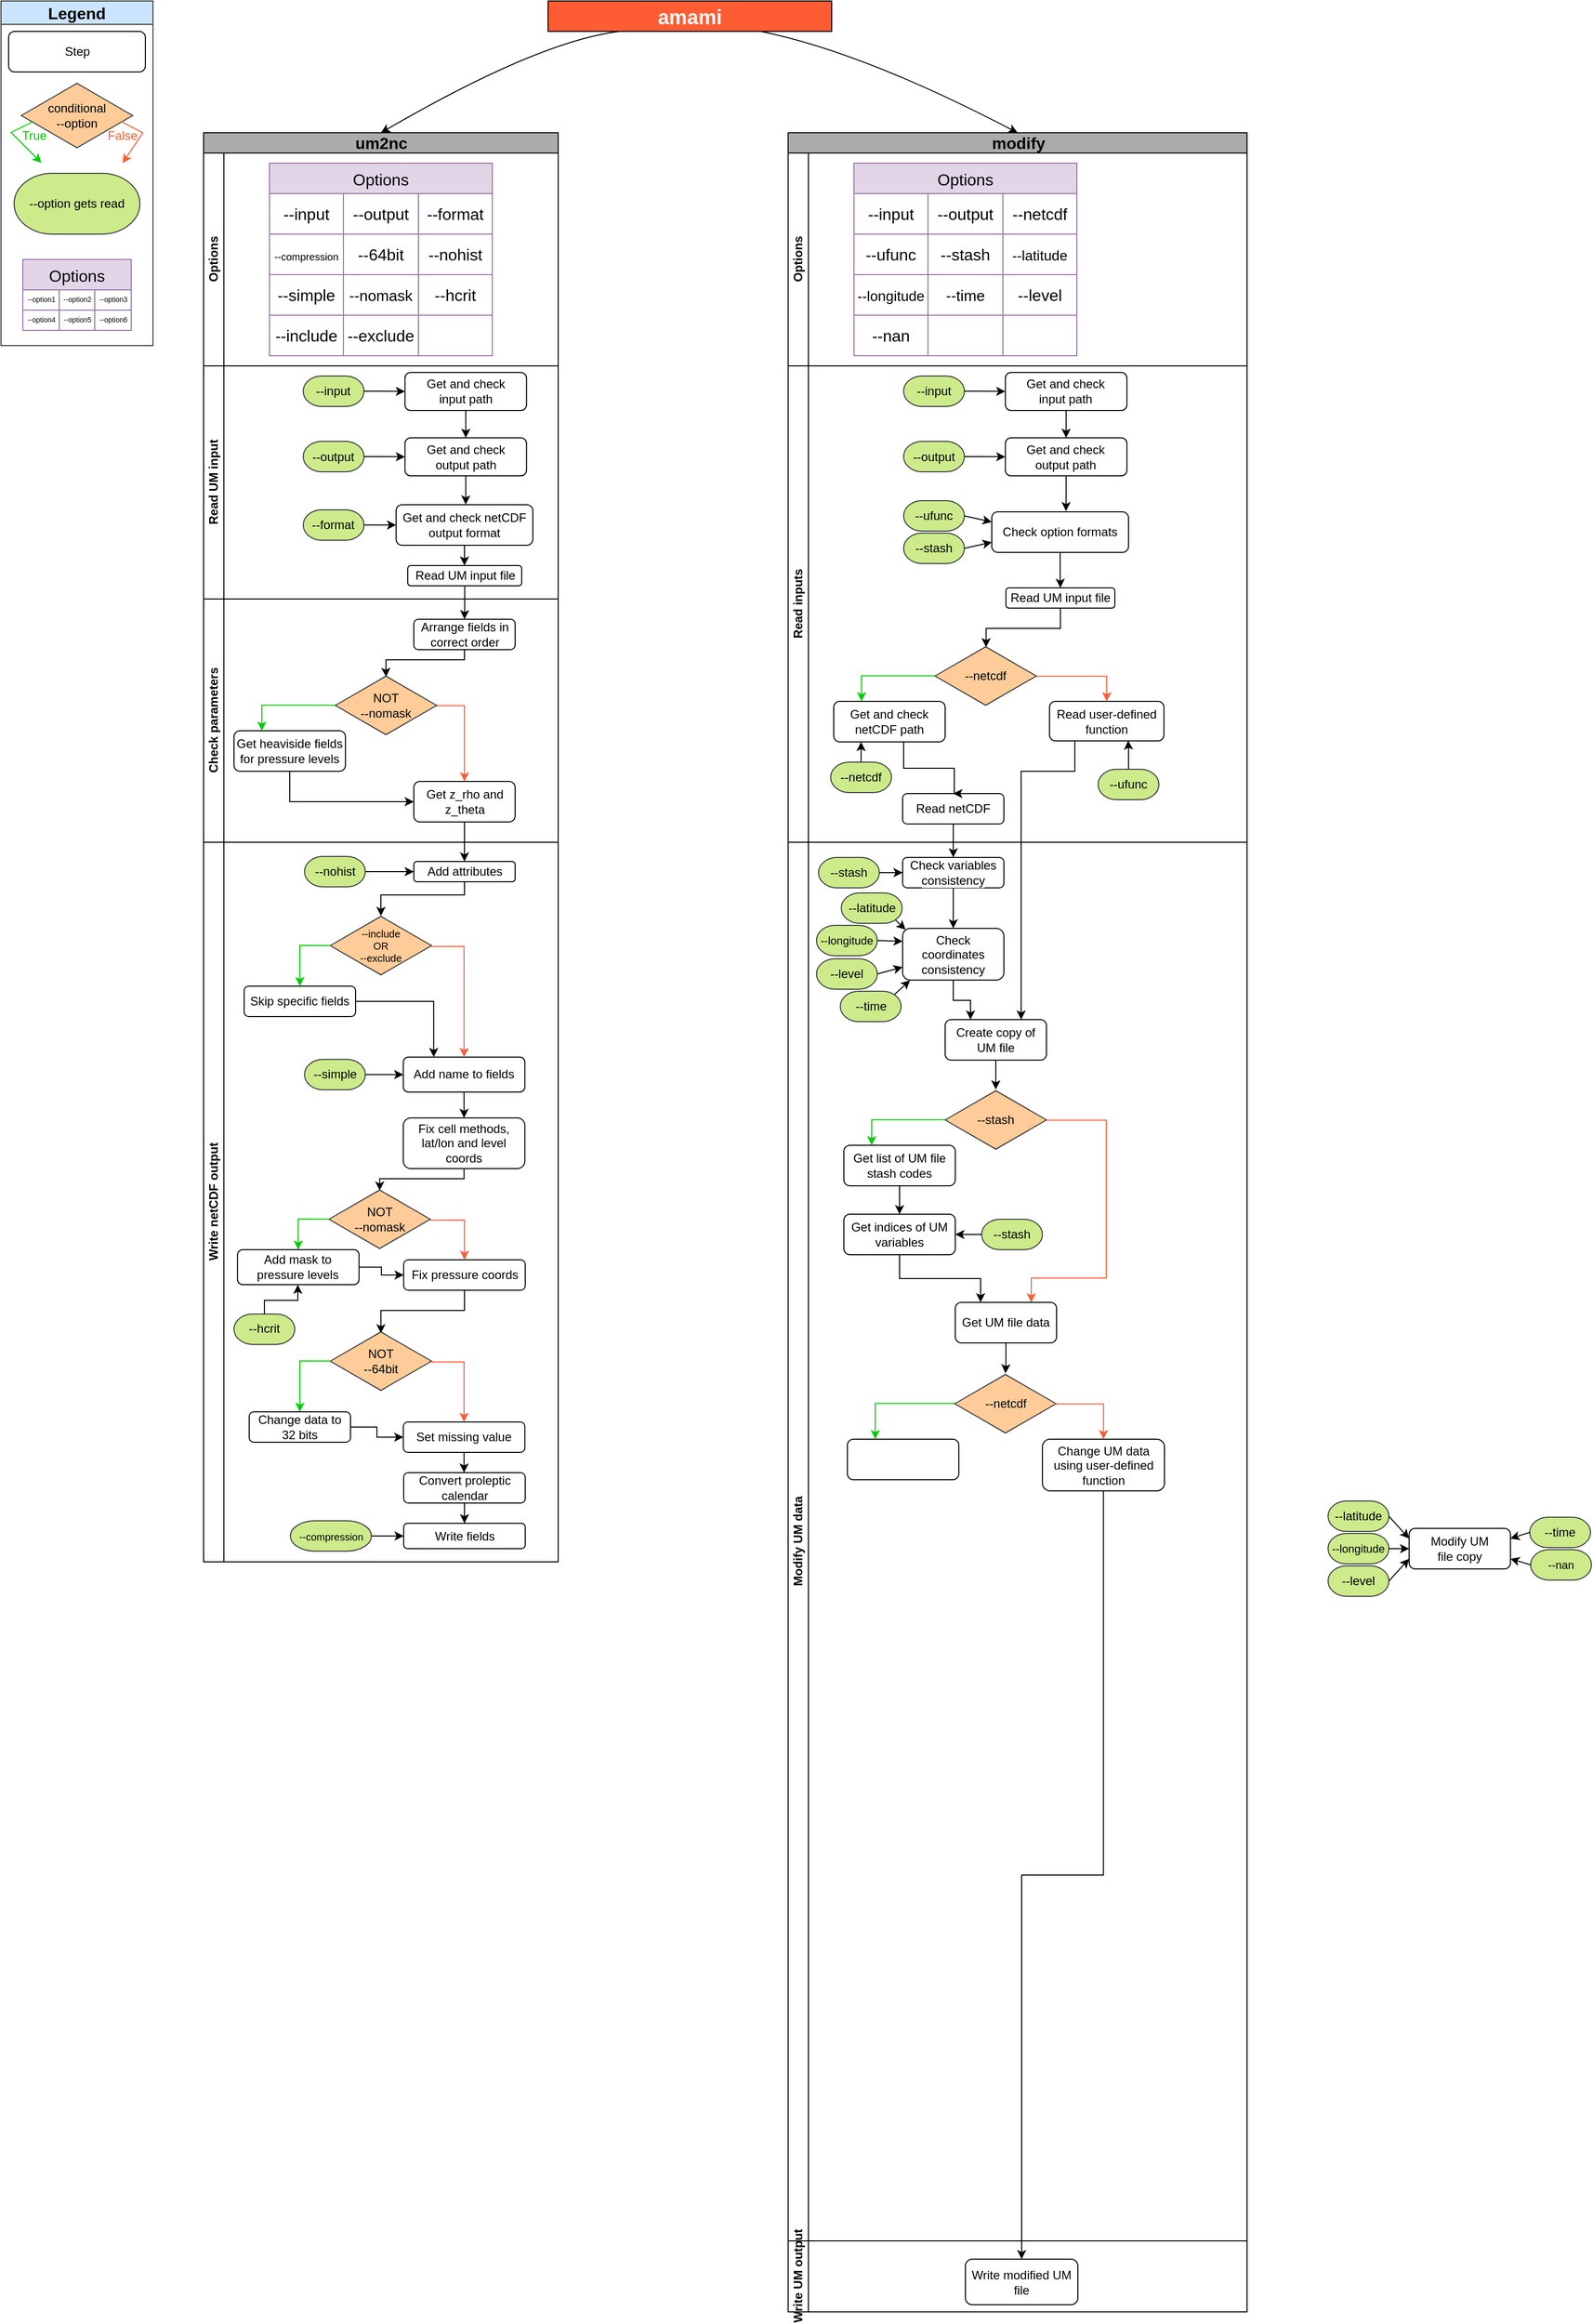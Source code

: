 <mxfile version="24.2.2" type="device">
  <diagram name="Page-1" id="hgrQ8tGY9hdoFmtWgXwL">
    <mxGraphModel dx="2261" dy="761" grid="1" gridSize="10" guides="1" tooltips="1" connect="1" arrows="1" fold="1" page="1" pageScale="1" pageWidth="827" pageHeight="1169" math="0" shadow="0">
      <root>
        <mxCell id="0" />
        <mxCell id="1" parent="0" />
        <mxCell id="hUjVV0NGcqdqixy6RG3n-2" value="amami" style="rounded=0;whiteSpace=wrap;html=1;fillColor=#FF5C33;fontColor=#F7F7F7;fontSize=20;fontStyle=1" parent="1" vertex="1">
          <mxGeometry x="280" width="280" height="30" as="geometry" />
        </mxCell>
        <mxCell id="hUjVV0NGcqdqixy6RG3n-7" value="" style="curved=1;endArrow=classic;html=1;rounded=0;exitX=0.25;exitY=1;exitDx=0;exitDy=0;entryX=0.5;entryY=0;entryDx=0;entryDy=0;" parent="1" source="hUjVV0NGcqdqixy6RG3n-2" target="hUjVV0NGcqdqixy6RG3n-81" edge="1">
          <mxGeometry width="50" height="50" relative="1" as="geometry">
            <mxPoint x="200" y="150" as="sourcePoint" />
            <mxPoint x="160" y="80" as="targetPoint" />
            <Array as="points">
              <mxPoint x="270" y="40" />
            </Array>
          </mxGeometry>
        </mxCell>
        <mxCell id="hUjVV0NGcqdqixy6RG3n-81" value="&lt;span style=&quot;text-wrap: wrap; font-size: 16px;&quot;&gt;um2nc&lt;/span&gt;" style="swimlane;childLayout=stackLayout;resizeParent=1;resizeParentMax=0;horizontal=1;startSize=20;horizontalStack=0;html=1;fillColor=#ABABAB;fontSize=16;" parent="1" vertex="1">
          <mxGeometry x="-60" y="130" width="350" height="1410" as="geometry">
            <mxRectangle x="200" y="130" width="60" height="30" as="alternateBounds" />
          </mxGeometry>
        </mxCell>
        <mxCell id="hUjVV0NGcqdqixy6RG3n-179" value="Options" style="swimlane;startSize=20;horizontal=0;html=1;" parent="hUjVV0NGcqdqixy6RG3n-81" vertex="1">
          <mxGeometry y="20" width="350" height="210" as="geometry" />
        </mxCell>
        <mxCell id="hUjVV0NGcqdqixy6RG3n-216" value="" style="shape=tableRow;horizontal=0;startSize=0;swimlaneHead=0;swimlaneBody=0;strokeColor=inherit;top=0;left=0;bottom=0;right=0;collapsible=0;dropTarget=0;fillColor=none;points=[[0,0.5],[1,0.5]];portConstraint=eastwest;fontSize=16;" parent="hUjVV0NGcqdqixy6RG3n-179" vertex="1">
          <mxGeometry x="230" y="200" width="180" height="40" as="geometry" />
        </mxCell>
        <mxCell id="hUjVV0NGcqdqixy6RG3n-188" value="Options" style="shape=table;startSize=30;container=1;collapsible=0;childLayout=tableLayout;strokeColor=#9673a6;fontSize=16;fillColor=#e1d5e7;" parent="hUjVV0NGcqdqixy6RG3n-179" vertex="1">
          <mxGeometry x="65" y="10" width="220" height="190" as="geometry" />
        </mxCell>
        <mxCell id="hUjVV0NGcqdqixy6RG3n-189" value="" style="shape=tableRow;horizontal=0;startSize=0;swimlaneHead=0;swimlaneBody=0;strokeColor=inherit;top=0;left=0;bottom=0;right=0;collapsible=0;dropTarget=0;fillColor=none;points=[[0,0.5],[1,0.5]];portConstraint=eastwest;fontSize=16;" parent="hUjVV0NGcqdqixy6RG3n-188" vertex="1">
          <mxGeometry y="30" width="220" height="40" as="geometry" />
        </mxCell>
        <mxCell id="hUjVV0NGcqdqixy6RG3n-190" value="&lt;span style=&quot;font-size: 16px; text-align: left;&quot;&gt;--input&lt;/span&gt;" style="shape=partialRectangle;html=1;whiteSpace=wrap;connectable=0;strokeColor=inherit;overflow=hidden;fillColor=none;top=0;left=0;bottom=0;right=0;pointerEvents=1;fontSize=16;" parent="hUjVV0NGcqdqixy6RG3n-189" vertex="1">
          <mxGeometry width="73" height="40" as="geometry">
            <mxRectangle width="73" height="40" as="alternateBounds" />
          </mxGeometry>
        </mxCell>
        <mxCell id="hUjVV0NGcqdqixy6RG3n-191" value="&lt;span style=&quot;font-size: 16px; text-align: left;&quot;&gt;--output&lt;/span&gt;" style="shape=partialRectangle;html=1;whiteSpace=wrap;connectable=0;strokeColor=inherit;overflow=hidden;fillColor=none;top=0;left=0;bottom=0;right=0;pointerEvents=1;fontSize=16;" parent="hUjVV0NGcqdqixy6RG3n-189" vertex="1">
          <mxGeometry x="73" width="74" height="40" as="geometry">
            <mxRectangle width="74" height="40" as="alternateBounds" />
          </mxGeometry>
        </mxCell>
        <mxCell id="hUjVV0NGcqdqixy6RG3n-192" value="&lt;span style=&quot;font-size: 16px; text-align: left;&quot;&gt;--format&lt;/span&gt;" style="shape=partialRectangle;html=1;whiteSpace=wrap;connectable=0;strokeColor=inherit;overflow=hidden;fillColor=none;top=0;left=0;bottom=0;right=0;pointerEvents=1;fontSize=16;" parent="hUjVV0NGcqdqixy6RG3n-189" vertex="1">
          <mxGeometry x="147" width="73" height="40" as="geometry">
            <mxRectangle width="73" height="40" as="alternateBounds" />
          </mxGeometry>
        </mxCell>
        <mxCell id="hUjVV0NGcqdqixy6RG3n-193" value="" style="shape=tableRow;horizontal=0;startSize=0;swimlaneHead=0;swimlaneBody=0;strokeColor=inherit;top=0;left=0;bottom=0;right=0;collapsible=0;dropTarget=0;fillColor=none;points=[[0,0.5],[1,0.5]];portConstraint=eastwest;fontSize=16;" parent="hUjVV0NGcqdqixy6RG3n-188" vertex="1">
          <mxGeometry y="70" width="220" height="40" as="geometry" />
        </mxCell>
        <mxCell id="hUjVV0NGcqdqixy6RG3n-194" value="&lt;span style=&quot;text-align: left;&quot;&gt;&lt;font style=&quot;font-size: 10px;&quot;&gt;--compression&lt;/font&gt;&lt;/span&gt;" style="shape=partialRectangle;html=1;whiteSpace=wrap;connectable=0;strokeColor=inherit;overflow=hidden;fillColor=none;top=0;left=0;bottom=0;right=0;pointerEvents=1;fontSize=16;" parent="hUjVV0NGcqdqixy6RG3n-193" vertex="1">
          <mxGeometry width="73" height="40" as="geometry">
            <mxRectangle width="73" height="40" as="alternateBounds" />
          </mxGeometry>
        </mxCell>
        <mxCell id="hUjVV0NGcqdqixy6RG3n-195" value="&lt;span style=&quot;font-size: 16px;&quot;&gt;--64bit&lt;/span&gt;" style="shape=partialRectangle;html=1;whiteSpace=wrap;connectable=0;strokeColor=inherit;overflow=hidden;fillColor=none;top=0;left=0;bottom=0;right=0;pointerEvents=1;fontSize=16;align=center;" parent="hUjVV0NGcqdqixy6RG3n-193" vertex="1">
          <mxGeometry x="73" width="74" height="40" as="geometry">
            <mxRectangle width="74" height="40" as="alternateBounds" />
          </mxGeometry>
        </mxCell>
        <mxCell id="hUjVV0NGcqdqixy6RG3n-196" value="&lt;span style=&quot;font-size: 16px; text-align: left;&quot;&gt;--nohist&lt;/span&gt;" style="shape=partialRectangle;html=1;whiteSpace=wrap;connectable=0;strokeColor=inherit;overflow=hidden;fillColor=none;top=0;left=0;bottom=0;right=0;pointerEvents=1;fontSize=16;" parent="hUjVV0NGcqdqixy6RG3n-193" vertex="1">
          <mxGeometry x="147" width="73" height="40" as="geometry">
            <mxRectangle width="73" height="40" as="alternateBounds" />
          </mxGeometry>
        </mxCell>
        <mxCell id="hUjVV0NGcqdqixy6RG3n-197" value="" style="shape=tableRow;horizontal=0;startSize=0;swimlaneHead=0;swimlaneBody=0;strokeColor=inherit;top=0;left=0;bottom=0;right=0;collapsible=0;dropTarget=0;fillColor=none;points=[[0,0.5],[1,0.5]];portConstraint=eastwest;fontSize=16;" parent="hUjVV0NGcqdqixy6RG3n-188" vertex="1">
          <mxGeometry y="110" width="220" height="40" as="geometry" />
        </mxCell>
        <mxCell id="hUjVV0NGcqdqixy6RG3n-198" value="&lt;span style=&quot;font-size: 16px; text-align: left;&quot;&gt;--simple&lt;/span&gt;" style="shape=partialRectangle;html=1;whiteSpace=wrap;connectable=0;strokeColor=inherit;overflow=hidden;fillColor=none;top=0;left=0;bottom=0;right=0;pointerEvents=1;fontSize=16;" parent="hUjVV0NGcqdqixy6RG3n-197" vertex="1">
          <mxGeometry width="73" height="40" as="geometry">
            <mxRectangle width="73" height="40" as="alternateBounds" />
          </mxGeometry>
        </mxCell>
        <mxCell id="hUjVV0NGcqdqixy6RG3n-199" value="&lt;span style=&quot;text-align: left;&quot;&gt;&lt;font style=&quot;font-size: 15px;&quot;&gt;--nomask&lt;/font&gt;&lt;/span&gt;" style="shape=partialRectangle;html=1;whiteSpace=wrap;connectable=0;strokeColor=inherit;overflow=hidden;fillColor=none;top=0;left=0;bottom=0;right=0;pointerEvents=1;fontSize=16;" parent="hUjVV0NGcqdqixy6RG3n-197" vertex="1">
          <mxGeometry x="73" width="74" height="40" as="geometry">
            <mxRectangle width="74" height="40" as="alternateBounds" />
          </mxGeometry>
        </mxCell>
        <mxCell id="hUjVV0NGcqdqixy6RG3n-200" value="&lt;span style=&quot;font-size: 16px; text-align: left;&quot;&gt;--hcrit&lt;/span&gt;" style="shape=partialRectangle;html=1;whiteSpace=wrap;connectable=0;strokeColor=inherit;overflow=hidden;fillColor=none;top=0;left=0;bottom=0;right=0;pointerEvents=1;fontSize=16;" parent="hUjVV0NGcqdqixy6RG3n-197" vertex="1">
          <mxGeometry x="147" width="73" height="40" as="geometry">
            <mxRectangle width="73" height="40" as="alternateBounds" />
          </mxGeometry>
        </mxCell>
        <mxCell id="hUjVV0NGcqdqixy6RG3n-220" style="shape=tableRow;horizontal=0;startSize=0;swimlaneHead=0;swimlaneBody=0;strokeColor=inherit;top=0;left=0;bottom=0;right=0;collapsible=0;dropTarget=0;fillColor=none;points=[[0,0.5],[1,0.5]];portConstraint=eastwest;fontSize=16;" parent="hUjVV0NGcqdqixy6RG3n-188" vertex="1">
          <mxGeometry y="150" width="220" height="40" as="geometry" />
        </mxCell>
        <mxCell id="hUjVV0NGcqdqixy6RG3n-221" value="&lt;span style=&quot;font-size: 16px; text-align: left;&quot;&gt;--include&lt;/span&gt;" style="shape=partialRectangle;html=1;whiteSpace=wrap;connectable=0;strokeColor=inherit;overflow=hidden;fillColor=none;top=0;left=0;bottom=0;right=0;pointerEvents=1;fontSize=16;" parent="hUjVV0NGcqdqixy6RG3n-220" vertex="1">
          <mxGeometry width="73" height="40" as="geometry">
            <mxRectangle width="73" height="40" as="alternateBounds" />
          </mxGeometry>
        </mxCell>
        <mxCell id="hUjVV0NGcqdqixy6RG3n-222" value="&lt;span style=&quot;font-size: 16px; text-align: left;&quot;&gt;--exclude&lt;/span&gt;" style="shape=partialRectangle;html=1;whiteSpace=wrap;connectable=0;strokeColor=inherit;overflow=hidden;fillColor=none;top=0;left=0;bottom=0;right=0;pointerEvents=1;fontSize=16;" parent="hUjVV0NGcqdqixy6RG3n-220" vertex="1">
          <mxGeometry x="73" width="74" height="40" as="geometry">
            <mxRectangle width="74" height="40" as="alternateBounds" />
          </mxGeometry>
        </mxCell>
        <mxCell id="hUjVV0NGcqdqixy6RG3n-223" value="" style="shape=partialRectangle;html=1;whiteSpace=wrap;connectable=0;strokeColor=inherit;overflow=hidden;fillColor=none;top=0;left=0;bottom=0;right=0;pointerEvents=1;fontSize=16;" parent="hUjVV0NGcqdqixy6RG3n-220" vertex="1">
          <mxGeometry x="147" width="73" height="40" as="geometry">
            <mxRectangle width="73" height="40" as="alternateBounds" />
          </mxGeometry>
        </mxCell>
        <mxCell id="hUjVV0NGcqdqixy6RG3n-82" value="Read UM input" style="swimlane;startSize=20;horizontal=0;html=1;" parent="hUjVV0NGcqdqixy6RG3n-81" vertex="1">
          <mxGeometry y="230" width="350" height="230" as="geometry" />
        </mxCell>
        <mxCell id="hUjVV0NGcqdqixy6RG3n-44" value="Get and check netCDF output format" style="rounded=1;whiteSpace=wrap;html=1;fontStyle=0;startSize=30;" parent="hUjVV0NGcqdqixy6RG3n-82" vertex="1">
          <mxGeometry x="190" y="137" width="135" height="40" as="geometry" />
        </mxCell>
        <mxCell id="hUjVV0NGcqdqixy6RG3n-46" value="&lt;span style=&quot;color: rgb(0, 0, 0); font-family: Helvetica; font-size: 12px; font-style: normal; font-variant-ligatures: normal; font-variant-caps: normal; font-weight: 400; letter-spacing: normal; orphans: 2; text-align: center; text-indent: 0px; text-transform: none; widows: 2; word-spacing: 0px; -webkit-text-stroke-width: 0px; white-space: normal; background-color: rgb(251, 251, 251); text-decoration-thickness: initial; text-decoration-style: initial; text-decoration-color: initial; display: inline !important; float: none;&quot;&gt;Read UM input file&lt;/span&gt;" style="rounded=1;whiteSpace=wrap;html=1;fontStyle=0;startSize=30;" parent="hUjVV0NGcqdqixy6RG3n-82" vertex="1">
          <mxGeometry x="201.5" y="197" width="112.5" height="20" as="geometry" />
        </mxCell>
        <mxCell id="hUjVV0NGcqdqixy6RG3n-47" value="" style="edgeStyle=orthogonalEdgeStyle;rounded=0;orthogonalLoop=1;jettySize=auto;html=1;" parent="hUjVV0NGcqdqixy6RG3n-82" source="hUjVV0NGcqdqixy6RG3n-44" target="hUjVV0NGcqdqixy6RG3n-46" edge="1">
          <mxGeometry relative="1" as="geometry" />
        </mxCell>
        <mxCell id="hUjVV0NGcqdqixy6RG3n-304" value="" style="edgeStyle=orthogonalEdgeStyle;rounded=0;orthogonalLoop=1;jettySize=auto;html=1;" parent="hUjVV0NGcqdqixy6RG3n-82" source="hUjVV0NGcqdqixy6RG3n-303" target="hUjVV0NGcqdqixy6RG3n-44" edge="1">
          <mxGeometry relative="1" as="geometry" />
        </mxCell>
        <mxCell id="hUjVV0NGcqdqixy6RG3n-303" value="--format" style="strokeWidth=1;html=1;shape=mxgraph.flowchart.terminator;whiteSpace=wrap;spacing=2;fontSize=12;labelBackgroundColor=none;fillStyle=solid;fillColor=#cdeb8b;strokeColor=#36393d;" parent="hUjVV0NGcqdqixy6RG3n-82" vertex="1">
          <mxGeometry x="98.33" y="142" width="60" height="30" as="geometry" />
        </mxCell>
        <mxCell id="I_a6mHRPED68WXZHo2h1-104" value="" style="edgeStyle=orthogonalEdgeStyle;rounded=0;orthogonalLoop=1;jettySize=auto;html=1;" parent="hUjVV0NGcqdqixy6RG3n-82" source="I_a6mHRPED68WXZHo2h1-78" target="I_a6mHRPED68WXZHo2h1-99" edge="1">
          <mxGeometry relative="1" as="geometry" />
        </mxCell>
        <mxCell id="I_a6mHRPED68WXZHo2h1-78" value="Get and check&lt;div&gt;input path&lt;/div&gt;" style="rounded=1;whiteSpace=wrap;html=1;fontStyle=0;startSize=30;" parent="hUjVV0NGcqdqixy6RG3n-82" vertex="1">
          <mxGeometry x="198.75" y="6.5" width="120" height="37.5" as="geometry" />
        </mxCell>
        <mxCell id="I_a6mHRPED68WXZHo2h1-79" value="--input" style="strokeWidth=1;html=1;shape=mxgraph.flowchart.terminator;whiteSpace=wrap;spacing=2;fontSize=12;labelBackgroundColor=none;fillStyle=solid;fillColor=#cdeb8b;strokeColor=#36393d;" parent="hUjVV0NGcqdqixy6RG3n-82" vertex="1">
          <mxGeometry x="98.33" y="10" width="60" height="30" as="geometry" />
        </mxCell>
        <mxCell id="I_a6mHRPED68WXZHo2h1-80" value="" style="edgeStyle=orthogonalEdgeStyle;rounded=0;orthogonalLoop=1;jettySize=auto;html=1;" parent="hUjVV0NGcqdqixy6RG3n-82" source="I_a6mHRPED68WXZHo2h1-79" target="I_a6mHRPED68WXZHo2h1-78" edge="1">
          <mxGeometry relative="1" as="geometry" />
        </mxCell>
        <mxCell id="I_a6mHRPED68WXZHo2h1-103" value="" style="edgeStyle=orthogonalEdgeStyle;rounded=0;orthogonalLoop=1;jettySize=auto;html=1;entryX=0.509;entryY=-0.005;entryDx=0;entryDy=0;entryPerimeter=0;" parent="hUjVV0NGcqdqixy6RG3n-82" source="I_a6mHRPED68WXZHo2h1-99" target="hUjVV0NGcqdqixy6RG3n-44" edge="1">
          <mxGeometry relative="1" as="geometry">
            <mxPoint x="320" y="117" as="targetPoint" />
          </mxGeometry>
        </mxCell>
        <mxCell id="I_a6mHRPED68WXZHo2h1-99" value="Get and check&lt;div&gt;output path&lt;/div&gt;" style="rounded=1;whiteSpace=wrap;html=1;fontStyle=0;startSize=30;" parent="hUjVV0NGcqdqixy6RG3n-82" vertex="1">
          <mxGeometry x="198.75" y="71" width="120" height="37.5" as="geometry" />
        </mxCell>
        <mxCell id="I_a6mHRPED68WXZHo2h1-100" value="--output" style="strokeWidth=1;html=1;shape=mxgraph.flowchart.terminator;whiteSpace=wrap;spacing=2;fontSize=12;labelBackgroundColor=none;fillStyle=solid;fillColor=#cdeb8b;strokeColor=#36393d;" parent="hUjVV0NGcqdqixy6RG3n-82" vertex="1">
          <mxGeometry x="98.33" y="74.5" width="60" height="30" as="geometry" />
        </mxCell>
        <mxCell id="I_a6mHRPED68WXZHo2h1-101" value="" style="edgeStyle=orthogonalEdgeStyle;rounded=0;orthogonalLoop=1;jettySize=auto;html=1;" parent="hUjVV0NGcqdqixy6RG3n-82" source="I_a6mHRPED68WXZHo2h1-100" target="I_a6mHRPED68WXZHo2h1-99" edge="1">
          <mxGeometry relative="1" as="geometry" />
        </mxCell>
        <mxCell id="hUjVV0NGcqdqixy6RG3n-83" value="Check parameters" style="swimlane;startSize=20;horizontal=0;html=1;" parent="hUjVV0NGcqdqixy6RG3n-81" vertex="1">
          <mxGeometry y="460" width="350" height="240" as="geometry" />
        </mxCell>
        <mxCell id="hUjVV0NGcqdqixy6RG3n-53" value="Arrange fields in correct order" style="rounded=1;whiteSpace=wrap;html=1;fontStyle=0;startSize=30;" parent="hUjVV0NGcqdqixy6RG3n-83" vertex="1">
          <mxGeometry x="207.5" y="20" width="100" height="30" as="geometry" />
        </mxCell>
        <mxCell id="hUjVV0NGcqdqixy6RG3n-70" value="" style="edgeStyle=orthogonalEdgeStyle;rounded=0;orthogonalLoop=1;jettySize=auto;html=1;entryX=0.502;entryY=0.031;entryDx=0;entryDy=0;entryPerimeter=0;exitX=0.5;exitY=1;exitDx=0;exitDy=0;" parent="hUjVV0NGcqdqixy6RG3n-83" source="hUjVV0NGcqdqixy6RG3n-53" target="hUjVV0NGcqdqixy6RG3n-307" edge="1">
          <mxGeometry relative="1" as="geometry">
            <mxPoint x="257.486" y="70" as="targetPoint" />
            <Array as="points">
              <mxPoint x="258" y="60" />
              <mxPoint x="180" y="60" />
              <mxPoint x="180" y="72" />
            </Array>
          </mxGeometry>
        </mxCell>
        <mxCell id="hUjVV0NGcqdqixy6RG3n-73" value="Get z_rho and z_theta" style="rounded=1;whiteSpace=wrap;html=1;fontStyle=0;startSize=30;" parent="hUjVV0NGcqdqixy6RG3n-83" vertex="1">
          <mxGeometry x="207.5" y="180" width="100" height="40" as="geometry" />
        </mxCell>
        <mxCell id="hUjVV0NGcqdqixy6RG3n-310" value="" style="edgeStyle=orthogonalEdgeStyle;rounded=0;orthogonalLoop=1;jettySize=auto;html=1;entryX=0.5;entryY=0;entryDx=0;entryDy=0;exitX=0.99;exitY=0.505;exitDx=0;exitDy=0;exitPerimeter=0;strokeColor=#FF5C33;" parent="hUjVV0NGcqdqixy6RG3n-83" source="hUjVV0NGcqdqixy6RG3n-307" target="hUjVV0NGcqdqixy6RG3n-73" edge="1">
          <mxGeometry relative="1" as="geometry" />
        </mxCell>
        <mxCell id="hUjVV0NGcqdqixy6RG3n-314" value="" style="edgeStyle=orthogonalEdgeStyle;rounded=0;orthogonalLoop=1;jettySize=auto;html=1;entryX=0.25;entryY=0;entryDx=0;entryDy=0;exitX=0.001;exitY=0.495;exitDx=0;exitDy=0;exitPerimeter=0;strokeColor=#00CC00;" parent="hUjVV0NGcqdqixy6RG3n-83" source="hUjVV0NGcqdqixy6RG3n-307" target="hUjVV0NGcqdqixy6RG3n-308" edge="1">
          <mxGeometry relative="1" as="geometry">
            <mxPoint x="15" y="75" as="targetPoint" />
          </mxGeometry>
        </mxCell>
        <mxCell id="hUjVV0NGcqdqixy6RG3n-307" value="NOT&lt;br&gt;--nomask" style="html=1;whiteSpace=wrap;aspect=fixed;shape=isoRectangle;fillColor=#ffcc99;strokeColor=#36393d;" parent="hUjVV0NGcqdqixy6RG3n-83" vertex="1">
          <mxGeometry x="130" y="75" width="100" height="60" as="geometry" />
        </mxCell>
        <mxCell id="hUjVV0NGcqdqixy6RG3n-311" value="" style="edgeStyle=orthogonalEdgeStyle;rounded=0;orthogonalLoop=1;jettySize=auto;html=1;entryX=0;entryY=0.5;entryDx=0;entryDy=0;exitX=0.5;exitY=1;exitDx=0;exitDy=0;" parent="hUjVV0NGcqdqixy6RG3n-83" source="hUjVV0NGcqdqixy6RG3n-308" target="hUjVV0NGcqdqixy6RG3n-73" edge="1">
          <mxGeometry relative="1" as="geometry">
            <Array as="points">
              <mxPoint x="85" y="200" />
            </Array>
          </mxGeometry>
        </mxCell>
        <mxCell id="hUjVV0NGcqdqixy6RG3n-308" value="Get heaviside fields for pressure levels" style="rounded=1;whiteSpace=wrap;html=1;fontStyle=0;startSize=30;" parent="hUjVV0NGcqdqixy6RG3n-83" vertex="1">
          <mxGeometry x="30" y="130" width="110" height="40" as="geometry" />
        </mxCell>
        <mxCell id="hUjVV0NGcqdqixy6RG3n-84" value="Write netCDF output" style="swimlane;startSize=20;horizontal=0;html=1;" parent="hUjVV0NGcqdqixy6RG3n-81" vertex="1">
          <mxGeometry y="700" width="350" height="710" as="geometry" />
        </mxCell>
        <mxCell id="hUjVV0NGcqdqixy6RG3n-92" value="" style="edgeStyle=orthogonalEdgeStyle;rounded=0;orthogonalLoop=1;jettySize=auto;html=1;" parent="hUjVV0NGcqdqixy6RG3n-84" source="hUjVV0NGcqdqixy6RG3n-89" target="hUjVV0NGcqdqixy6RG3n-91" edge="1">
          <mxGeometry relative="1" as="geometry" />
        </mxCell>
        <mxCell id="hUjVV0NGcqdqixy6RG3n-89" value="Add name to fields" style="rounded=1;whiteSpace=wrap;html=1;" parent="hUjVV0NGcqdqixy6RG3n-84" vertex="1">
          <mxGeometry x="197.12" y="212" width="120" height="34.53" as="geometry" />
        </mxCell>
        <mxCell id="hUjVV0NGcqdqixy6RG3n-99" value="" style="edgeStyle=orthogonalEdgeStyle;rounded=0;orthogonalLoop=1;jettySize=auto;html=1;entryX=0.501;entryY=0.028;entryDx=0;entryDy=0;entryPerimeter=0;" parent="hUjVV0NGcqdqixy6RG3n-84" source="hUjVV0NGcqdqixy6RG3n-91" target="hUjVV0NGcqdqixy6RG3n-338" edge="1">
          <mxGeometry relative="1" as="geometry">
            <mxPoint x="257.167" y="342" as="targetPoint" />
            <Array as="points">
              <mxPoint x="257" y="332" />
              <mxPoint x="174" y="332" />
            </Array>
          </mxGeometry>
        </mxCell>
        <mxCell id="hUjVV0NGcqdqixy6RG3n-91" value="Fix cell methods, lat/lon and level coords" style="whiteSpace=wrap;html=1;rounded=1;" parent="hUjVV0NGcqdqixy6RG3n-84" vertex="1">
          <mxGeometry x="197.12" y="272.01" width="120" height="49.99" as="geometry" />
        </mxCell>
        <mxCell id="hUjVV0NGcqdqixy6RG3n-349" value="" style="edgeStyle=orthogonalEdgeStyle;rounded=0;orthogonalLoop=1;jettySize=auto;html=1;entryX=0.5;entryY=0.042;entryDx=0;entryDy=0;entryPerimeter=0;" parent="hUjVV0NGcqdqixy6RG3n-84" source="hUjVV0NGcqdqixy6RG3n-100" target="hUjVV0NGcqdqixy6RG3n-346" edge="1">
          <mxGeometry relative="1" as="geometry">
            <mxPoint x="147" y="502" as="targetPoint" />
          </mxGeometry>
        </mxCell>
        <mxCell id="hUjVV0NGcqdqixy6RG3n-100" value="Fix pressure coords" style="rounded=1;whiteSpace=wrap;html=1;" parent="hUjVV0NGcqdqixy6RG3n-84" vertex="1">
          <mxGeometry x="197.5" y="412" width="120" height="30" as="geometry" />
        </mxCell>
        <mxCell id="hUjVV0NGcqdqixy6RG3n-109" value="" style="edgeStyle=orthogonalEdgeStyle;rounded=0;orthogonalLoop=1;jettySize=auto;html=1;" parent="hUjVV0NGcqdqixy6RG3n-84" source="hUjVV0NGcqdqixy6RG3n-106" target="hUjVV0NGcqdqixy6RG3n-108" edge="1">
          <mxGeometry relative="1" as="geometry" />
        </mxCell>
        <mxCell id="hUjVV0NGcqdqixy6RG3n-106" value="Set missing value" style="rounded=1;whiteSpace=wrap;html=1;" parent="hUjVV0NGcqdqixy6RG3n-84" vertex="1">
          <mxGeometry x="197.12" y="572" width="120" height="30" as="geometry" />
        </mxCell>
        <mxCell id="hUjVV0NGcqdqixy6RG3n-111" value="" style="edgeStyle=orthogonalEdgeStyle;rounded=0;orthogonalLoop=1;jettySize=auto;html=1;" parent="hUjVV0NGcqdqixy6RG3n-84" source="hUjVV0NGcqdqixy6RG3n-108" target="hUjVV0NGcqdqixy6RG3n-110" edge="1">
          <mxGeometry relative="1" as="geometry" />
        </mxCell>
        <mxCell id="hUjVV0NGcqdqixy6RG3n-108" value="Convert proleptic calendar" style="rounded=1;whiteSpace=wrap;html=1;" parent="hUjVV0NGcqdqixy6RG3n-84" vertex="1">
          <mxGeometry x="197.5" y="622" width="120" height="30" as="geometry" />
        </mxCell>
        <mxCell id="hUjVV0NGcqdqixy6RG3n-110" value="Write fields" style="rounded=1;whiteSpace=wrap;html=1;" parent="hUjVV0NGcqdqixy6RG3n-84" vertex="1">
          <mxGeometry x="197.5" y="672" width="120" height="25" as="geometry" />
        </mxCell>
        <mxCell id="hUjVV0NGcqdqixy6RG3n-330" value="" style="edgeStyle=orthogonalEdgeStyle;rounded=0;orthogonalLoop=1;jettySize=auto;html=1;entryX=0.495;entryY=0.011;entryDx=0;entryDy=0;entryPerimeter=0;" parent="hUjVV0NGcqdqixy6RG3n-84" source="hUjVV0NGcqdqixy6RG3n-138" target="hUjVV0NGcqdqixy6RG3n-329" edge="1">
          <mxGeometry relative="1" as="geometry">
            <Array as="points">
              <mxPoint x="258" y="52" />
              <mxPoint x="175" y="52" />
              <mxPoint x="175" y="73" />
            </Array>
          </mxGeometry>
        </mxCell>
        <mxCell id="hUjVV0NGcqdqixy6RG3n-138" value="&lt;span style=&quot;color: rgb(0, 0, 0); font-family: Helvetica; font-size: 12px; font-style: normal; font-variant-ligatures: normal; font-variant-caps: normal; font-weight: 400; letter-spacing: normal; orphans: 2; text-align: center; text-indent: 0px; text-transform: none; widows: 2; word-spacing: 0px; -webkit-text-stroke-width: 0px; white-space: normal; background-color: rgb(251, 251, 251); text-decoration-thickness: initial; text-decoration-style: initial; text-decoration-color: initial; display: inline !important; float: none;&quot;&gt;Add attributes&lt;/span&gt;" style="rounded=1;whiteSpace=wrap;html=1;fontStyle=0;startSize=30;" parent="hUjVV0NGcqdqixy6RG3n-84" vertex="1">
          <mxGeometry x="207.5" y="19" width="100" height="20" as="geometry" />
        </mxCell>
        <mxCell id="hUjVV0NGcqdqixy6RG3n-326" value="" style="edgeStyle=orthogonalEdgeStyle;rounded=0;orthogonalLoop=1;jettySize=auto;html=1;" parent="hUjVV0NGcqdqixy6RG3n-84" source="hUjVV0NGcqdqixy6RG3n-325" target="hUjVV0NGcqdqixy6RG3n-138" edge="1">
          <mxGeometry relative="1" as="geometry" />
        </mxCell>
        <mxCell id="hUjVV0NGcqdqixy6RG3n-325" value="--nohist" style="strokeWidth=1;html=1;shape=mxgraph.flowchart.terminator;whiteSpace=wrap;spacing=2;fontSize=12;labelBackgroundColor=none;fillStyle=solid;fillColor=#cdeb8b;strokeColor=#36393d;" parent="hUjVV0NGcqdqixy6RG3n-84" vertex="1">
          <mxGeometry x="99.62" y="14" width="60" height="30" as="geometry" />
        </mxCell>
        <mxCell id="hUjVV0NGcqdqixy6RG3n-328" value="" style="edgeStyle=orthogonalEdgeStyle;rounded=0;orthogonalLoop=1;jettySize=auto;html=1;entryX=0;entryY=0.5;entryDx=0;entryDy=0;" parent="hUjVV0NGcqdqixy6RG3n-84" source="hUjVV0NGcqdqixy6RG3n-327" target="hUjVV0NGcqdqixy6RG3n-89" edge="1">
          <mxGeometry relative="1" as="geometry" />
        </mxCell>
        <mxCell id="hUjVV0NGcqdqixy6RG3n-327" value="--simple" style="strokeWidth=1;html=1;shape=mxgraph.flowchart.terminator;whiteSpace=wrap;spacing=2;fontSize=12;labelBackgroundColor=none;fillStyle=solid;fillColor=#cdeb8b;strokeColor=#36393d;" parent="hUjVV0NGcqdqixy6RG3n-84" vertex="1">
          <mxGeometry x="99.62" y="214.27" width="60" height="30" as="geometry" />
        </mxCell>
        <mxCell id="hUjVV0NGcqdqixy6RG3n-329" value="--include&lt;br style=&quot;font-size: 10px;&quot;&gt;OR&lt;br style=&quot;font-size: 10px;&quot;&gt;--exclude" style="html=1;whiteSpace=wrap;aspect=fixed;shape=isoRectangle;fillColor=#ffcc99;strokeColor=#36393d;fontSize=10;" parent="hUjVV0NGcqdqixy6RG3n-84" vertex="1">
          <mxGeometry x="125" y="72" width="100" height="60" as="geometry" />
        </mxCell>
        <mxCell id="hUjVV0NGcqdqixy6RG3n-335" value="" style="edgeStyle=orthogonalEdgeStyle;rounded=0;orthogonalLoop=1;jettySize=auto;html=1;entryX=0.25;entryY=0;entryDx=0;entryDy=0;" parent="hUjVV0NGcqdqixy6RG3n-84" source="hUjVV0NGcqdqixy6RG3n-331" target="hUjVV0NGcqdqixy6RG3n-89" edge="1">
          <mxGeometry relative="1" as="geometry" />
        </mxCell>
        <mxCell id="hUjVV0NGcqdqixy6RG3n-331" value="Skip specific fields" style="rounded=1;whiteSpace=wrap;html=1;fontStyle=0;startSize=30;" parent="hUjVV0NGcqdqixy6RG3n-84" vertex="1">
          <mxGeometry x="40" y="142" width="110" height="30" as="geometry" />
        </mxCell>
        <mxCell id="hUjVV0NGcqdqixy6RG3n-333" value="" style="edgeStyle=orthogonalEdgeStyle;rounded=0;orthogonalLoop=1;jettySize=auto;html=1;entryX=0.5;entryY=0;entryDx=0;entryDy=0;exitX=0.002;exitY=0.497;exitDx=0;exitDy=0;exitPerimeter=0;strokeColor=#00CC00;" parent="hUjVV0NGcqdqixy6RG3n-84" source="hUjVV0NGcqdqixy6RG3n-329" target="hUjVV0NGcqdqixy6RG3n-331" edge="1">
          <mxGeometry relative="1" as="geometry">
            <mxPoint x="125" y="89.5" as="sourcePoint" />
            <mxPoint x="53" y="114.5" as="targetPoint" />
          </mxGeometry>
        </mxCell>
        <mxCell id="hUjVV0NGcqdqixy6RG3n-334" value="" style="edgeStyle=orthogonalEdgeStyle;rounded=0;orthogonalLoop=1;jettySize=auto;html=1;entryX=0.5;entryY=0;entryDx=0;entryDy=0;exitX=0.998;exitY=0.514;exitDx=0;exitDy=0;exitPerimeter=0;strokeColor=#FF5C33;" parent="hUjVV0NGcqdqixy6RG3n-84" source="hUjVV0NGcqdqixy6RG3n-329" target="hUjVV0NGcqdqixy6RG3n-89" edge="1">
          <mxGeometry relative="1" as="geometry">
            <mxPoint x="278" y="57" as="sourcePoint" />
            <mxPoint x="307" y="132" as="targetPoint" />
          </mxGeometry>
        </mxCell>
        <mxCell id="hUjVV0NGcqdqixy6RG3n-342" value="" style="edgeStyle=orthogonalEdgeStyle;rounded=0;orthogonalLoop=1;jettySize=auto;html=1;" parent="hUjVV0NGcqdqixy6RG3n-84" source="hUjVV0NGcqdqixy6RG3n-336" target="hUjVV0NGcqdqixy6RG3n-337" edge="1">
          <mxGeometry relative="1" as="geometry">
            <Array as="points">
              <mxPoint x="60" y="452" />
              <mxPoint x="93" y="452" />
            </Array>
          </mxGeometry>
        </mxCell>
        <mxCell id="hUjVV0NGcqdqixy6RG3n-336" value="--hcrit" style="strokeWidth=1;html=1;shape=mxgraph.flowchart.terminator;whiteSpace=wrap;spacing=2;fontSize=12;labelBackgroundColor=none;fillStyle=solid;fillColor=#cdeb8b;strokeColor=#36393d;" parent="hUjVV0NGcqdqixy6RG3n-84" vertex="1">
          <mxGeometry x="30.0" y="465.44" width="60" height="30" as="geometry" />
        </mxCell>
        <mxCell id="hUjVV0NGcqdqixy6RG3n-338" value="&lt;span style=&quot;font-size: 12px;&quot;&gt;NOT&lt;/span&gt;&lt;br style=&quot;font-size: 12px;&quot;&gt;&lt;span style=&quot;font-size: 12px;&quot;&gt;--nomask&lt;/span&gt;" style="html=1;whiteSpace=wrap;aspect=fixed;shape=isoRectangle;fillColor=#ffcc99;strokeColor=#36393d;fontSize=12;" parent="hUjVV0NGcqdqixy6RG3n-84" vertex="1">
          <mxGeometry x="123.73" y="342" width="100" height="60" as="geometry" />
        </mxCell>
        <mxCell id="hUjVV0NGcqdqixy6RG3n-340" value="" style="edgeStyle=orthogonalEdgeStyle;rounded=0;orthogonalLoop=1;jettySize=auto;html=1;entryX=0.5;entryY=0;entryDx=0;entryDy=0;exitX=0.998;exitY=0.514;exitDx=0;exitDy=0;exitPerimeter=0;strokeColor=#FF5C33;" parent="hUjVV0NGcqdqixy6RG3n-84" source="hUjVV0NGcqdqixy6RG3n-338" target="hUjVV0NGcqdqixy6RG3n-100" edge="1">
          <mxGeometry relative="1" as="geometry">
            <mxPoint x="276.73" y="327" as="sourcePoint" />
            <mxPoint x="255.73" y="482" as="targetPoint" />
          </mxGeometry>
        </mxCell>
        <mxCell id="hUjVV0NGcqdqixy6RG3n-341" value="" style="edgeStyle=orthogonalEdgeStyle;rounded=0;orthogonalLoop=1;jettySize=auto;html=1;entryX=0.5;entryY=0;entryDx=0;entryDy=0;exitX=0.002;exitY=0.497;exitDx=0;exitDy=0;exitPerimeter=0;strokeColor=#00CC00;" parent="hUjVV0NGcqdqixy6RG3n-84" source="hUjVV0NGcqdqixy6RG3n-338" target="hUjVV0NGcqdqixy6RG3n-337" edge="1">
          <mxGeometry relative="1" as="geometry">
            <mxPoint x="64" y="1092" as="sourcePoint" />
            <mxPoint x="33.73" y="1132" as="targetPoint" />
          </mxGeometry>
        </mxCell>
        <mxCell id="hUjVV0NGcqdqixy6RG3n-343" value="" style="edgeStyle=orthogonalEdgeStyle;rounded=0;orthogonalLoop=1;jettySize=auto;html=1;exitX=1;exitY=0.5;exitDx=0;exitDy=0;entryX=0;entryY=0.5;entryDx=0;entryDy=0;" parent="hUjVV0NGcqdqixy6RG3n-84" source="hUjVV0NGcqdqixy6RG3n-337" target="hUjVV0NGcqdqixy6RG3n-100" edge="1">
          <mxGeometry relative="1" as="geometry" />
        </mxCell>
        <mxCell id="hUjVV0NGcqdqixy6RG3n-337" value="Add mask to &lt;br&gt;pressure levels" style="rounded=1;whiteSpace=wrap;html=1;" parent="hUjVV0NGcqdqixy6RG3n-84" vertex="1">
          <mxGeometry x="33.43" y="402" width="120" height="34.53" as="geometry" />
        </mxCell>
        <mxCell id="hUjVV0NGcqdqixy6RG3n-345" value="" style="edgeStyle=orthogonalEdgeStyle;rounded=0;orthogonalLoop=1;jettySize=auto;html=1;" parent="hUjVV0NGcqdqixy6RG3n-84" source="hUjVV0NGcqdqixy6RG3n-344" target="hUjVV0NGcqdqixy6RG3n-110" edge="1">
          <mxGeometry relative="1" as="geometry" />
        </mxCell>
        <mxCell id="hUjVV0NGcqdqixy6RG3n-344" value="--compression" style="strokeWidth=1;html=1;shape=mxgraph.flowchart.terminator;whiteSpace=wrap;spacing=2;fontSize=10;labelBackgroundColor=none;fillStyle=solid;fillColor=#cdeb8b;strokeColor=#36393d;" parent="hUjVV0NGcqdqixy6RG3n-84" vertex="1">
          <mxGeometry x="85.62" y="669.5" width="80" height="30" as="geometry" />
        </mxCell>
        <mxCell id="hUjVV0NGcqdqixy6RG3n-346" value="&lt;font style=&quot;font-size: 12px;&quot;&gt;NOT&lt;br style=&quot;&quot;&gt;--64bit&lt;/font&gt;" style="html=1;whiteSpace=wrap;aspect=fixed;shape=isoRectangle;fillColor=#ffcc99;strokeColor=#36393d;fontSize=12;" parent="hUjVV0NGcqdqixy6RG3n-84" vertex="1">
          <mxGeometry x="125.0" y="482" width="100" height="60" as="geometry" />
        </mxCell>
        <mxCell id="hUjVV0NGcqdqixy6RG3n-347" value="" style="edgeStyle=orthogonalEdgeStyle;rounded=0;orthogonalLoop=1;jettySize=auto;html=1;exitX=0.998;exitY=0.514;exitDx=0;exitDy=0;exitPerimeter=0;strokeColor=#FF5C33;" parent="hUjVV0NGcqdqixy6RG3n-84" source="hUjVV0NGcqdqixy6RG3n-346" target="hUjVV0NGcqdqixy6RG3n-106" edge="1">
          <mxGeometry relative="1" as="geometry">
            <mxPoint x="220.1" y="497" as="sourcePoint" />
            <mxPoint x="201.37" y="582" as="targetPoint" />
          </mxGeometry>
        </mxCell>
        <mxCell id="hUjVV0NGcqdqixy6RG3n-348" value="" style="edgeStyle=orthogonalEdgeStyle;rounded=0;orthogonalLoop=1;jettySize=auto;html=1;entryX=0.5;entryY=0;entryDx=0;entryDy=0;exitX=0.002;exitY=0.497;exitDx=0;exitDy=0;exitPerimeter=0;strokeColor=#00CC00;" parent="hUjVV0NGcqdqixy6RG3n-84" source="hUjVV0NGcqdqixy6RG3n-346" target="hUjVV0NGcqdqixy6RG3n-351" edge="1">
          <mxGeometry relative="1" as="geometry">
            <mxPoint x="7.37" y="1262" as="sourcePoint" />
            <mxPoint x="36.37" y="572" as="targetPoint" />
            <Array as="points">
              <mxPoint x="95" y="512" />
            </Array>
          </mxGeometry>
        </mxCell>
        <mxCell id="hUjVV0NGcqdqixy6RG3n-352" value="" style="edgeStyle=orthogonalEdgeStyle;rounded=0;orthogonalLoop=1;jettySize=auto;html=1;entryX=0;entryY=0.5;entryDx=0;entryDy=0;" parent="hUjVV0NGcqdqixy6RG3n-84" source="hUjVV0NGcqdqixy6RG3n-351" target="hUjVV0NGcqdqixy6RG3n-106" edge="1">
          <mxGeometry relative="1" as="geometry" />
        </mxCell>
        <mxCell id="hUjVV0NGcqdqixy6RG3n-351" value="Change data to &lt;br&gt;32 bits" style="rounded=1;whiteSpace=wrap;html=1;" parent="hUjVV0NGcqdqixy6RG3n-84" vertex="1">
          <mxGeometry x="45" y="562" width="100" height="30" as="geometry" />
        </mxCell>
        <mxCell id="hUjVV0NGcqdqixy6RG3n-118" value="" style="edgeStyle=orthogonalEdgeStyle;rounded=0;orthogonalLoop=1;jettySize=auto;html=1;entryX=0.5;entryY=0;entryDx=0;entryDy=0;exitX=0.5;exitY=1;exitDx=0;exitDy=0;" parent="hUjVV0NGcqdqixy6RG3n-81" source="hUjVV0NGcqdqixy6RG3n-73" target="hUjVV0NGcqdqixy6RG3n-138" edge="1">
          <mxGeometry relative="1" as="geometry">
            <mxPoint x="370" y="630" as="targetPoint" />
            <mxPoint x="257.476" y="640" as="sourcePoint" />
          </mxGeometry>
        </mxCell>
        <mxCell id="I_a6mHRPED68WXZHo2h1-102" value="" style="edgeStyle=orthogonalEdgeStyle;rounded=0;orthogonalLoop=1;jettySize=auto;html=1;entryX=0.5;entryY=0;entryDx=0;entryDy=0;" parent="hUjVV0NGcqdqixy6RG3n-81" source="hUjVV0NGcqdqixy6RG3n-46" target="hUjVV0NGcqdqixy6RG3n-53" edge="1">
          <mxGeometry relative="1" as="geometry">
            <mxPoint x="150" y="450" as="targetPoint" />
          </mxGeometry>
        </mxCell>
        <mxCell id="hUjVV0NGcqdqixy6RG3n-169" value="Legend" style="swimlane;whiteSpace=wrap;html=1;fillColor=#cce5ff;strokeColor=#36393d;fontSize=16;" parent="1" vertex="1">
          <mxGeometry x="-260" width="150" height="340" as="geometry">
            <mxRectangle x="-260" width="80" height="30" as="alternateBounds" />
          </mxGeometry>
        </mxCell>
        <mxCell id="hUjVV0NGcqdqixy6RG3n-170" value="&lt;div&gt;conditional&lt;/div&gt;&lt;div&gt;--option&lt;/div&gt;" style="html=1;whiteSpace=wrap;aspect=fixed;shape=isoRectangle;fillColor=#ffcc99;strokeColor=#36393d;" parent="hUjVV0NGcqdqixy6RG3n-169" vertex="1">
          <mxGeometry x="20" y="80" width="110" height="66" as="geometry" />
        </mxCell>
        <mxCell id="hUjVV0NGcqdqixy6RG3n-171" value="--option gets read" style="strokeWidth=1;html=1;shape=mxgraph.flowchart.terminator;whiteSpace=wrap;spacing=2;fontSize=12;labelBackgroundColor=none;fillStyle=solid;fillColor=#cdeb8b;strokeColor=#36393d;" parent="hUjVV0NGcqdqixy6RG3n-169" vertex="1">
          <mxGeometry x="12.92" y="170" width="124.16" height="60" as="geometry" />
        </mxCell>
        <mxCell id="hUjVV0NGcqdqixy6RG3n-172" value="Step" style="rounded=1;whiteSpace=wrap;html=1;fontStyle=0;startSize=30;" parent="hUjVV0NGcqdqixy6RG3n-169" vertex="1">
          <mxGeometry x="7.5" y="30" width="135" height="40" as="geometry" />
        </mxCell>
        <mxCell id="hUjVV0NGcqdqixy6RG3n-201" value="Options" style="shape=table;startSize=30;container=1;collapsible=0;childLayout=tableLayout;strokeColor=#9673a6;fontSize=16;fillColor=#e1d5e7;" parent="hUjVV0NGcqdqixy6RG3n-169" vertex="1">
          <mxGeometry x="21.5" y="255" width="107" height="70" as="geometry" />
        </mxCell>
        <mxCell id="hUjVV0NGcqdqixy6RG3n-202" value="" style="shape=tableRow;horizontal=0;startSize=0;swimlaneHead=0;swimlaneBody=0;strokeColor=inherit;top=0;left=0;bottom=0;right=0;collapsible=0;dropTarget=0;fillColor=none;points=[[0,0.5],[1,0.5]];portConstraint=eastwest;fontSize=16;" parent="hUjVV0NGcqdqixy6RG3n-201" vertex="1">
          <mxGeometry y="30" width="107" height="20" as="geometry" />
        </mxCell>
        <mxCell id="hUjVV0NGcqdqixy6RG3n-203" value="--option1" style="shape=partialRectangle;html=1;whiteSpace=wrap;connectable=0;strokeColor=inherit;overflow=hidden;fillColor=none;top=0;left=0;bottom=0;right=0;pointerEvents=1;fontSize=7;" parent="hUjVV0NGcqdqixy6RG3n-202" vertex="1">
          <mxGeometry width="36" height="20" as="geometry">
            <mxRectangle width="36" height="20" as="alternateBounds" />
          </mxGeometry>
        </mxCell>
        <mxCell id="hUjVV0NGcqdqixy6RG3n-204" value="&lt;span style=&quot;font-size: 7px;&quot;&gt;--option2&lt;/span&gt;" style="shape=partialRectangle;html=1;whiteSpace=wrap;connectable=0;strokeColor=inherit;overflow=hidden;fillColor=none;top=0;left=0;bottom=0;right=0;pointerEvents=1;fontSize=7;" parent="hUjVV0NGcqdqixy6RG3n-202" vertex="1">
          <mxGeometry x="36" width="35" height="20" as="geometry">
            <mxRectangle width="35" height="20" as="alternateBounds" />
          </mxGeometry>
        </mxCell>
        <mxCell id="hUjVV0NGcqdqixy6RG3n-205" value="--option3" style="shape=partialRectangle;html=1;whiteSpace=wrap;connectable=0;strokeColor=inherit;overflow=hidden;fillColor=none;top=0;left=0;bottom=0;right=0;pointerEvents=1;fontSize=7;" parent="hUjVV0NGcqdqixy6RG3n-202" vertex="1">
          <mxGeometry x="71" width="36" height="20" as="geometry">
            <mxRectangle width="36" height="20" as="alternateBounds" />
          </mxGeometry>
        </mxCell>
        <mxCell id="hUjVV0NGcqdqixy6RG3n-206" value="" style="shape=tableRow;horizontal=0;startSize=0;swimlaneHead=0;swimlaneBody=0;strokeColor=inherit;top=0;left=0;bottom=0;right=0;collapsible=0;dropTarget=0;fillColor=none;points=[[0,0.5],[1,0.5]];portConstraint=eastwest;fontSize=16;" parent="hUjVV0NGcqdqixy6RG3n-201" vertex="1">
          <mxGeometry y="50" width="107" height="20" as="geometry" />
        </mxCell>
        <mxCell id="hUjVV0NGcqdqixy6RG3n-207" value="--option4" style="shape=partialRectangle;html=1;whiteSpace=wrap;connectable=0;strokeColor=inherit;overflow=hidden;fillColor=none;top=0;left=0;bottom=0;right=0;pointerEvents=1;fontSize=7;" parent="hUjVV0NGcqdqixy6RG3n-206" vertex="1">
          <mxGeometry width="36" height="20" as="geometry">
            <mxRectangle width="36" height="20" as="alternateBounds" />
          </mxGeometry>
        </mxCell>
        <mxCell id="hUjVV0NGcqdqixy6RG3n-208" value="--option5" style="shape=partialRectangle;html=1;whiteSpace=wrap;connectable=0;strokeColor=inherit;overflow=hidden;fillColor=none;top=0;left=0;bottom=0;right=0;pointerEvents=1;fontSize=7;" parent="hUjVV0NGcqdqixy6RG3n-206" vertex="1">
          <mxGeometry x="36" width="35" height="20" as="geometry">
            <mxRectangle width="35" height="20" as="alternateBounds" />
          </mxGeometry>
        </mxCell>
        <mxCell id="hUjVV0NGcqdqixy6RG3n-209" value="--option6" style="shape=partialRectangle;html=1;whiteSpace=wrap;connectable=0;strokeColor=inherit;overflow=hidden;fillColor=none;top=0;left=0;bottom=0;right=0;pointerEvents=1;fontSize=7;" parent="hUjVV0NGcqdqixy6RG3n-206" vertex="1">
          <mxGeometry x="71" width="36" height="20" as="geometry">
            <mxRectangle width="36" height="20" as="alternateBounds" />
          </mxGeometry>
        </mxCell>
        <mxCell id="hUjVV0NGcqdqixy6RG3n-322" value="False" style="text;html=1;align=center;verticalAlign=middle;whiteSpace=wrap;rounded=0;fontColor=#FF5C33;" parent="hUjVV0NGcqdqixy6RG3n-169" vertex="1">
          <mxGeometry x="100" y="126" width="40" height="14" as="geometry" />
        </mxCell>
        <mxCell id="hUjVV0NGcqdqixy6RG3n-318" value="" style="endArrow=classic;html=1;rounded=0;exitX=0.899;exitY=0.592;exitDx=0;exitDy=0;exitPerimeter=0;strokeColor=#FF5C33;" parent="hUjVV0NGcqdqixy6RG3n-169" source="hUjVV0NGcqdqixy6RG3n-170" edge="1">
          <mxGeometry width="50" height="50" relative="1" as="geometry">
            <mxPoint x="115.75" y="120.002" as="sourcePoint" />
            <mxPoint x="120" y="160" as="targetPoint" />
            <Array as="points">
              <mxPoint x="140" y="130" />
            </Array>
          </mxGeometry>
        </mxCell>
        <mxCell id="hUjVV0NGcqdqixy6RG3n-320" value="True" style="text;html=1;align=center;verticalAlign=middle;whiteSpace=wrap;rounded=0;fontColor=#00CC00;" parent="hUjVV0NGcqdqixy6RG3n-169" vertex="1">
          <mxGeometry x="12.92" y="126" width="40" height="14" as="geometry" />
        </mxCell>
        <mxCell id="hUjVV0NGcqdqixy6RG3n-319" value="" style="endArrow=classic;html=1;rounded=0;exitX=0.102;exitY=0.594;exitDx=0;exitDy=0;exitPerimeter=0;fontColor=#00CC00;strokeColor=#00CC00;" parent="hUjVV0NGcqdqixy6RG3n-169" source="hUjVV0NGcqdqixy6RG3n-170" edge="1">
          <mxGeometry width="50" height="50" relative="1" as="geometry">
            <mxPoint x="30.92" y="118.274" as="sourcePoint" />
            <mxPoint x="39.92" y="159.73" as="targetPoint" />
            <Array as="points">
              <mxPoint x="9.92" y="129.73" />
            </Array>
          </mxGeometry>
        </mxCell>
        <mxCell id="hUjVV0NGcqdqixy6RG3n-300" value="" style="curved=1;endArrow=classic;html=1;rounded=0;exitX=0.75;exitY=1;exitDx=0;exitDy=0;entryX=0.5;entryY=0;entryDx=0;entryDy=0;" parent="1" source="hUjVV0NGcqdqixy6RG3n-2" target="hUjVV0NGcqdqixy6RG3n-388" edge="1">
          <mxGeometry width="50" height="50" relative="1" as="geometry">
            <mxPoint x="670" y="70" as="sourcePoint" />
            <mxPoint x="690" y="120" as="targetPoint" />
            <Array as="points">
              <mxPoint x="590" y="50" />
            </Array>
          </mxGeometry>
        </mxCell>
        <mxCell id="hUjVV0NGcqdqixy6RG3n-388" value="&lt;span style=&quot;text-wrap: wrap; font-size: 16px;&quot;&gt;modify&lt;/span&gt;" style="swimlane;childLayout=stackLayout;resizeParent=1;resizeParentMax=0;horizontal=1;startSize=20;horizontalStack=0;html=1;fillColor=#ABABAB;fontSize=16;" parent="1" vertex="1">
          <mxGeometry x="517" y="130" width="453" height="2150" as="geometry">
            <mxRectangle x="200" y="130" width="60" height="30" as="alternateBounds" />
          </mxGeometry>
        </mxCell>
        <mxCell id="hUjVV0NGcqdqixy6RG3n-389" value="Options" style="swimlane;startSize=20;horizontal=0;html=1;" parent="hUjVV0NGcqdqixy6RG3n-388" vertex="1">
          <mxGeometry y="20" width="453" height="210" as="geometry" />
        </mxCell>
        <mxCell id="hUjVV0NGcqdqixy6RG3n-390" value="" style="shape=tableRow;horizontal=0;startSize=0;swimlaneHead=0;swimlaneBody=0;strokeColor=inherit;top=0;left=0;bottom=0;right=0;collapsible=0;dropTarget=0;fillColor=none;points=[[0,0.5],[1,0.5]];portConstraint=eastwest;fontSize=16;" parent="hUjVV0NGcqdqixy6RG3n-389" vertex="1">
          <mxGeometry x="230" y="200" width="180" height="40" as="geometry" />
        </mxCell>
        <mxCell id="hUjVV0NGcqdqixy6RG3n-391" value="Options" style="shape=table;startSize=30;container=1;collapsible=0;childLayout=tableLayout;strokeColor=#9673a6;fontSize=16;fillColor=#e1d5e7;" parent="hUjVV0NGcqdqixy6RG3n-389" vertex="1">
          <mxGeometry x="65" y="10" width="220" height="190" as="geometry" />
        </mxCell>
        <mxCell id="hUjVV0NGcqdqixy6RG3n-392" value="" style="shape=tableRow;horizontal=0;startSize=0;swimlaneHead=0;swimlaneBody=0;strokeColor=inherit;top=0;left=0;bottom=0;right=0;collapsible=0;dropTarget=0;fillColor=none;points=[[0,0.5],[1,0.5]];portConstraint=eastwest;fontSize=16;" parent="hUjVV0NGcqdqixy6RG3n-391" vertex="1">
          <mxGeometry y="30" width="220" height="40" as="geometry" />
        </mxCell>
        <mxCell id="hUjVV0NGcqdqixy6RG3n-393" value="&lt;span style=&quot;font-size: 16px; text-align: left;&quot;&gt;--input&lt;/span&gt;" style="shape=partialRectangle;html=1;whiteSpace=wrap;connectable=0;strokeColor=inherit;overflow=hidden;fillColor=none;top=0;left=0;bottom=0;right=0;pointerEvents=1;fontSize=16;" parent="hUjVV0NGcqdqixy6RG3n-392" vertex="1">
          <mxGeometry width="73" height="40" as="geometry">
            <mxRectangle width="73" height="40" as="alternateBounds" />
          </mxGeometry>
        </mxCell>
        <mxCell id="hUjVV0NGcqdqixy6RG3n-394" value="&lt;span style=&quot;font-size: 16px; text-align: left;&quot;&gt;--output&lt;/span&gt;" style="shape=partialRectangle;html=1;whiteSpace=wrap;connectable=0;strokeColor=inherit;overflow=hidden;fillColor=none;top=0;left=0;bottom=0;right=0;pointerEvents=1;fontSize=16;" parent="hUjVV0NGcqdqixy6RG3n-392" vertex="1">
          <mxGeometry x="73" width="74" height="40" as="geometry">
            <mxRectangle width="74" height="40" as="alternateBounds" />
          </mxGeometry>
        </mxCell>
        <mxCell id="hUjVV0NGcqdqixy6RG3n-395" value="&lt;span style=&quot;font-size: 16px; text-align: left;&quot;&gt;--netcdf&lt;/span&gt;" style="shape=partialRectangle;html=1;whiteSpace=wrap;connectable=0;strokeColor=inherit;overflow=hidden;fillColor=none;top=0;left=0;bottom=0;right=0;pointerEvents=1;fontSize=16;" parent="hUjVV0NGcqdqixy6RG3n-392" vertex="1">
          <mxGeometry x="147" width="73" height="40" as="geometry">
            <mxRectangle width="73" height="40" as="alternateBounds" />
          </mxGeometry>
        </mxCell>
        <mxCell id="hUjVV0NGcqdqixy6RG3n-396" value="" style="shape=tableRow;horizontal=0;startSize=0;swimlaneHead=0;swimlaneBody=0;strokeColor=inherit;top=0;left=0;bottom=0;right=0;collapsible=0;dropTarget=0;fillColor=none;points=[[0,0.5],[1,0.5]];portConstraint=eastwest;fontSize=16;" parent="hUjVV0NGcqdqixy6RG3n-391" vertex="1">
          <mxGeometry y="70" width="220" height="40" as="geometry" />
        </mxCell>
        <mxCell id="hUjVV0NGcqdqixy6RG3n-397" value="&lt;span style=&quot;text-align: left;&quot;&gt;&lt;font style=&quot;font-size: 16px;&quot;&gt;--ufunc&lt;/font&gt;&lt;/span&gt;" style="shape=partialRectangle;html=1;whiteSpace=wrap;connectable=0;strokeColor=inherit;overflow=hidden;fillColor=none;top=0;left=0;bottom=0;right=0;pointerEvents=1;fontSize=16;" parent="hUjVV0NGcqdqixy6RG3n-396" vertex="1">
          <mxGeometry width="73" height="40" as="geometry">
            <mxRectangle width="73" height="40" as="alternateBounds" />
          </mxGeometry>
        </mxCell>
        <mxCell id="hUjVV0NGcqdqixy6RG3n-398" value="&lt;font style=&quot;font-size: 16px;&quot;&gt;--stash&lt;/font&gt;" style="shape=partialRectangle;html=1;whiteSpace=wrap;connectable=0;strokeColor=inherit;overflow=hidden;fillColor=none;top=0;left=0;bottom=0;right=0;pointerEvents=1;fontSize=16;align=center;" parent="hUjVV0NGcqdqixy6RG3n-396" vertex="1">
          <mxGeometry x="73" width="74" height="40" as="geometry">
            <mxRectangle width="74" height="40" as="alternateBounds" />
          </mxGeometry>
        </mxCell>
        <mxCell id="hUjVV0NGcqdqixy6RG3n-399" value="&lt;span style=&quot;text-align: left;&quot;&gt;&lt;font style=&quot;font-size: 14px;&quot;&gt;--latitude&lt;/font&gt;&lt;/span&gt;" style="shape=partialRectangle;html=1;whiteSpace=wrap;connectable=0;strokeColor=inherit;overflow=hidden;fillColor=none;top=0;left=0;bottom=0;right=0;pointerEvents=1;fontSize=16;" parent="hUjVV0NGcqdqixy6RG3n-396" vertex="1">
          <mxGeometry x="147" width="73" height="40" as="geometry">
            <mxRectangle width="73" height="40" as="alternateBounds" />
          </mxGeometry>
        </mxCell>
        <mxCell id="hUjVV0NGcqdqixy6RG3n-400" value="" style="shape=tableRow;horizontal=0;startSize=0;swimlaneHead=0;swimlaneBody=0;strokeColor=inherit;top=0;left=0;bottom=0;right=0;collapsible=0;dropTarget=0;fillColor=none;points=[[0,0.5],[1,0.5]];portConstraint=eastwest;fontSize=16;" parent="hUjVV0NGcqdqixy6RG3n-391" vertex="1">
          <mxGeometry y="110" width="220" height="40" as="geometry" />
        </mxCell>
        <mxCell id="hUjVV0NGcqdqixy6RG3n-401" value="&lt;span style=&quot;text-align: left;&quot;&gt;&lt;font style=&quot;font-size: 14px;&quot;&gt;--longitude&lt;/font&gt;&lt;/span&gt;" style="shape=partialRectangle;html=1;whiteSpace=wrap;connectable=0;strokeColor=inherit;overflow=hidden;fillColor=none;top=0;left=0;bottom=0;right=0;pointerEvents=1;fontSize=16;" parent="hUjVV0NGcqdqixy6RG3n-400" vertex="1">
          <mxGeometry width="73" height="40" as="geometry">
            <mxRectangle width="73" height="40" as="alternateBounds" />
          </mxGeometry>
        </mxCell>
        <mxCell id="hUjVV0NGcqdqixy6RG3n-402" value="&lt;span style=&quot;text-align: left;&quot;&gt;&lt;font style=&quot;font-size: 15px;&quot;&gt;--time&lt;/font&gt;&lt;/span&gt;" style="shape=partialRectangle;html=1;whiteSpace=wrap;connectable=0;strokeColor=inherit;overflow=hidden;fillColor=none;top=0;left=0;bottom=0;right=0;pointerEvents=1;fontSize=16;" parent="hUjVV0NGcqdqixy6RG3n-400" vertex="1">
          <mxGeometry x="73" width="74" height="40" as="geometry">
            <mxRectangle width="74" height="40" as="alternateBounds" />
          </mxGeometry>
        </mxCell>
        <mxCell id="hUjVV0NGcqdqixy6RG3n-403" value="&lt;span style=&quot;font-size: 16px; text-align: left;&quot;&gt;--level&lt;/span&gt;" style="shape=partialRectangle;html=1;whiteSpace=wrap;connectable=0;strokeColor=inherit;overflow=hidden;fillColor=none;top=0;left=0;bottom=0;right=0;pointerEvents=1;fontSize=16;" parent="hUjVV0NGcqdqixy6RG3n-400" vertex="1">
          <mxGeometry x="147" width="73" height="40" as="geometry">
            <mxRectangle width="73" height="40" as="alternateBounds" />
          </mxGeometry>
        </mxCell>
        <mxCell id="hUjVV0NGcqdqixy6RG3n-404" style="shape=tableRow;horizontal=0;startSize=0;swimlaneHead=0;swimlaneBody=0;strokeColor=inherit;top=0;left=0;bottom=0;right=0;collapsible=0;dropTarget=0;fillColor=none;points=[[0,0.5],[1,0.5]];portConstraint=eastwest;fontSize=16;" parent="hUjVV0NGcqdqixy6RG3n-391" vertex="1">
          <mxGeometry y="150" width="220" height="40" as="geometry" />
        </mxCell>
        <mxCell id="hUjVV0NGcqdqixy6RG3n-405" value="&lt;span style=&quot;font-size: 16px; text-align: left;&quot;&gt;--nan&lt;/span&gt;" style="shape=partialRectangle;html=1;whiteSpace=wrap;connectable=0;strokeColor=inherit;overflow=hidden;fillColor=none;top=0;left=0;bottom=0;right=0;pointerEvents=1;fontSize=16;" parent="hUjVV0NGcqdqixy6RG3n-404" vertex="1">
          <mxGeometry width="73" height="40" as="geometry">
            <mxRectangle width="73" height="40" as="alternateBounds" />
          </mxGeometry>
        </mxCell>
        <mxCell id="hUjVV0NGcqdqixy6RG3n-406" value="" style="shape=partialRectangle;html=1;whiteSpace=wrap;connectable=0;strokeColor=inherit;overflow=hidden;fillColor=none;top=0;left=0;bottom=0;right=0;pointerEvents=1;fontSize=16;" parent="hUjVV0NGcqdqixy6RG3n-404" vertex="1">
          <mxGeometry x="73" width="74" height="40" as="geometry">
            <mxRectangle width="74" height="40" as="alternateBounds" />
          </mxGeometry>
        </mxCell>
        <mxCell id="hUjVV0NGcqdqixy6RG3n-407" value="" style="shape=partialRectangle;html=1;whiteSpace=wrap;connectable=0;strokeColor=inherit;overflow=hidden;fillColor=none;top=0;left=0;bottom=0;right=0;pointerEvents=1;fontSize=16;" parent="hUjVV0NGcqdqixy6RG3n-404" vertex="1">
          <mxGeometry x="147" width="73" height="40" as="geometry">
            <mxRectangle width="73" height="40" as="alternateBounds" />
          </mxGeometry>
        </mxCell>
        <mxCell id="hUjVV0NGcqdqixy6RG3n-408" value="Read inputs" style="swimlane;startSize=20;horizontal=0;html=1;" parent="hUjVV0NGcqdqixy6RG3n-388" vertex="1">
          <mxGeometry y="230" width="453" height="470" as="geometry">
            <mxRectangle y="230" width="373" height="30" as="alternateBounds" />
          </mxGeometry>
        </mxCell>
        <mxCell id="hUjVV0NGcqdqixy6RG3n-409" value="Check option formats" style="rounded=1;whiteSpace=wrap;html=1;fontStyle=0;startSize=30;" parent="hUjVV0NGcqdqixy6RG3n-408" vertex="1">
          <mxGeometry x="201" y="144" width="135" height="40" as="geometry" />
        </mxCell>
        <mxCell id="hUjVV0NGcqdqixy6RG3n-410" value="&lt;span style=&quot;color: rgb(0, 0, 0); font-family: Helvetica; font-size: 12px; font-style: normal; font-variant-ligatures: normal; font-variant-caps: normal; font-weight: 400; letter-spacing: normal; orphans: 2; text-align: center; text-indent: 0px; text-transform: none; widows: 2; word-spacing: 0px; -webkit-text-stroke-width: 0px; white-space: normal; background-color: rgb(251, 251, 251); text-decoration-thickness: initial; text-decoration-style: initial; text-decoration-color: initial; display: inline !important; float: none;&quot;&gt;Read UM input file&lt;/span&gt;" style="rounded=1;whiteSpace=wrap;html=1;fontStyle=0;startSize=30;" parent="hUjVV0NGcqdqixy6RG3n-408" vertex="1">
          <mxGeometry x="215" y="219" width="107.5" height="20" as="geometry" />
        </mxCell>
        <mxCell id="hUjVV0NGcqdqixy6RG3n-411" value="" style="edgeStyle=orthogonalEdgeStyle;rounded=0;orthogonalLoop=1;jettySize=auto;html=1;exitX=0.5;exitY=1;exitDx=0;exitDy=0;" parent="hUjVV0NGcqdqixy6RG3n-408" source="hUjVV0NGcqdqixy6RG3n-409" target="hUjVV0NGcqdqixy6RG3n-410" edge="1">
          <mxGeometry relative="1" as="geometry">
            <mxPoint x="268.493" y="199" as="sourcePoint" />
          </mxGeometry>
        </mxCell>
        <mxCell id="hUjVV0NGcqdqixy6RG3n-413" value="--ufunc" style="strokeWidth=1;html=1;shape=mxgraph.flowchart.terminator;whiteSpace=wrap;spacing=2;fontSize=12;labelBackgroundColor=none;fillStyle=solid;fillColor=#cdeb8b;strokeColor=#36393d;" parent="hUjVV0NGcqdqixy6RG3n-408" vertex="1">
          <mxGeometry x="114.0" y="133" width="60" height="30" as="geometry" />
        </mxCell>
        <mxCell id="I_a6mHRPED68WXZHo2h1-1" value="&lt;font style=&quot;font-size: 12px;&quot;&gt;--stash&lt;/font&gt;" style="strokeWidth=1;html=1;shape=mxgraph.flowchart.terminator;whiteSpace=wrap;spacing=2;fontSize=12;labelBackgroundColor=none;fillStyle=solid;fillColor=#cdeb8b;strokeColor=#36393d;" parent="hUjVV0NGcqdqixy6RG3n-408" vertex="1">
          <mxGeometry x="114.0" y="165" width="60" height="30" as="geometry" />
        </mxCell>
        <mxCell id="I_a6mHRPED68WXZHo2h1-5" value="" style="edgeStyle=orthogonalEdgeStyle;rounded=0;orthogonalLoop=1;jettySize=auto;html=1;entryX=0.504;entryY=0.026;entryDx=0;entryDy=0;entryPerimeter=0;" parent="hUjVV0NGcqdqixy6RG3n-408" source="hUjVV0NGcqdqixy6RG3n-410" target="I_a6mHRPED68WXZHo2h1-10" edge="1">
          <mxGeometry relative="1" as="geometry">
            <mxPoint x="234" y="274" as="targetPoint" />
          </mxGeometry>
        </mxCell>
        <mxCell id="I_a6mHRPED68WXZHo2h1-7" value="Read user-defined function" style="rounded=1;whiteSpace=wrap;html=1;fontStyle=0;startSize=30;" parent="hUjVV0NGcqdqixy6RG3n-408" vertex="1">
          <mxGeometry x="258" y="331" width="113" height="39" as="geometry" />
        </mxCell>
        <mxCell id="I_a6mHRPED68WXZHo2h1-8" value="" style="edgeStyle=orthogonalEdgeStyle;rounded=0;orthogonalLoop=1;jettySize=auto;html=1;entryX=0.5;entryY=0;entryDx=0;entryDy=0;exitX=0.99;exitY=0.505;exitDx=0;exitDy=0;exitPerimeter=0;strokeColor=#FF5C33;" parent="hUjVV0NGcqdqixy6RG3n-408" source="I_a6mHRPED68WXZHo2h1-10" target="I_a6mHRPED68WXZHo2h1-7" edge="1">
          <mxGeometry relative="1" as="geometry" />
        </mxCell>
        <mxCell id="I_a6mHRPED68WXZHo2h1-9" value="" style="edgeStyle=orthogonalEdgeStyle;rounded=0;orthogonalLoop=1;jettySize=auto;html=1;entryX=0.25;entryY=0;entryDx=0;entryDy=0;exitX=0.001;exitY=0.495;exitDx=0;exitDy=0;exitPerimeter=0;strokeColor=#00CC00;" parent="hUjVV0NGcqdqixy6RG3n-408" source="I_a6mHRPED68WXZHo2h1-10" target="I_a6mHRPED68WXZHo2h1-12" edge="1">
          <mxGeometry relative="1" as="geometry">
            <mxPoint x="30" y="276" as="targetPoint" />
          </mxGeometry>
        </mxCell>
        <mxCell id="I_a6mHRPED68WXZHo2h1-10" value="--netcdf" style="html=1;whiteSpace=wrap;aspect=fixed;shape=isoRectangle;fillColor=#ffcc99;strokeColor=#36393d;" parent="hUjVV0NGcqdqixy6RG3n-408" vertex="1">
          <mxGeometry x="145" y="276" width="100" height="60" as="geometry" />
        </mxCell>
        <mxCell id="I_a6mHRPED68WXZHo2h1-12" value="Get and check netCDF path" style="rounded=1;whiteSpace=wrap;html=1;fontStyle=0;startSize=30;" parent="hUjVV0NGcqdqixy6RG3n-408" vertex="1">
          <mxGeometry x="45" y="331" width="110" height="40" as="geometry" />
        </mxCell>
        <mxCell id="I_a6mHRPED68WXZHo2h1-17" value="" style="edgeStyle=orthogonalEdgeStyle;rounded=0;orthogonalLoop=1;jettySize=auto;html=1;exitX=0.5;exitY=0;exitDx=0;exitDy=0;exitPerimeter=0;entryX=0.25;entryY=1;entryDx=0;entryDy=0;" parent="hUjVV0NGcqdqixy6RG3n-408" source="I_a6mHRPED68WXZHo2h1-13" target="I_a6mHRPED68WXZHo2h1-12" edge="1">
          <mxGeometry relative="1" as="geometry">
            <mxPoint x="164" y="434" as="targetPoint" />
            <Array as="points">
              <mxPoint x="72" y="371" />
            </Array>
          </mxGeometry>
        </mxCell>
        <mxCell id="I_a6mHRPED68WXZHo2h1-13" value="--netcdf" style="strokeWidth=1;html=1;shape=mxgraph.flowchart.terminator;whiteSpace=wrap;spacing=2;fontSize=12;labelBackgroundColor=none;fillStyle=solid;fillColor=#cdeb8b;strokeColor=#36393d;" parent="hUjVV0NGcqdqixy6RG3n-408" vertex="1">
          <mxGeometry x="42.0" y="391" width="60" height="30" as="geometry" />
        </mxCell>
        <mxCell id="I_a6mHRPED68WXZHo2h1-15" value="" style="edgeStyle=orthogonalEdgeStyle;rounded=0;orthogonalLoop=1;jettySize=auto;html=1;entryX=0.687;entryY=0.991;entryDx=0;entryDy=0;entryPerimeter=0;" parent="hUjVV0NGcqdqixy6RG3n-408" source="I_a6mHRPED68WXZHo2h1-16" target="I_a6mHRPED68WXZHo2h1-7" edge="1">
          <mxGeometry relative="1" as="geometry">
            <mxPoint x="284" y="440" as="targetPoint" />
          </mxGeometry>
        </mxCell>
        <mxCell id="I_a6mHRPED68WXZHo2h1-16" value="--ufunc" style="strokeWidth=1;html=1;shape=mxgraph.flowchart.terminator;whiteSpace=wrap;spacing=2;fontSize=12;labelBackgroundColor=none;fillStyle=solid;fillColor=#cdeb8b;strokeColor=#36393d;" parent="hUjVV0NGcqdqixy6RG3n-408" vertex="1">
          <mxGeometry x="306.0" y="398" width="60" height="30" as="geometry" />
        </mxCell>
        <mxCell id="I_a6mHRPED68WXZHo2h1-69" value="" style="endArrow=classic;html=1;rounded=0;exitX=1;exitY=0.5;exitDx=0;exitDy=0;exitPerimeter=0;entryX=0;entryY=0.25;entryDx=0;entryDy=0;" parent="hUjVV0NGcqdqixy6RG3n-408" source="hUjVV0NGcqdqixy6RG3n-413" target="hUjVV0NGcqdqixy6RG3n-409" edge="1">
          <mxGeometry width="50" height="50" relative="1" as="geometry">
            <mxPoint x="184" y="214" as="sourcePoint" />
            <mxPoint x="234" y="164" as="targetPoint" />
          </mxGeometry>
        </mxCell>
        <mxCell id="I_a6mHRPED68WXZHo2h1-70" value="" style="endArrow=classic;html=1;rounded=0;exitX=1;exitY=0.5;exitDx=0;exitDy=0;exitPerimeter=0;entryX=0;entryY=0.75;entryDx=0;entryDy=0;" parent="hUjVV0NGcqdqixy6RG3n-408" source="I_a6mHRPED68WXZHo2h1-1" target="hUjVV0NGcqdqixy6RG3n-409" edge="1">
          <mxGeometry width="50" height="50" relative="1" as="geometry">
            <mxPoint x="144" y="159" as="sourcePoint" />
            <mxPoint x="211" y="164" as="targetPoint" />
          </mxGeometry>
        </mxCell>
        <mxCell id="I_a6mHRPED68WXZHo2h1-105" value="&lt;span style=&quot;color: rgb(0, 0, 0); font-family: Helvetica; font-size: 12px; font-style: normal; font-variant-ligatures: normal; font-variant-caps: normal; font-weight: 400; letter-spacing: normal; orphans: 2; text-align: center; text-indent: 0px; text-transform: none; widows: 2; word-spacing: 0px; -webkit-text-stroke-width: 0px; white-space: normal; background-color: rgb(251, 251, 251); text-decoration-thickness: initial; text-decoration-style: initial; text-decoration-color: initial; display: inline !important; float: none;&quot;&gt;Read netCDF&lt;/span&gt;" style="rounded=1;whiteSpace=wrap;html=1;fontStyle=0;startSize=30;" parent="hUjVV0NGcqdqixy6RG3n-408" vertex="1">
          <mxGeometry x="113" y="422" width="100" height="30" as="geometry" />
        </mxCell>
        <mxCell id="I_a6mHRPED68WXZHo2h1-106" value="" style="edgeStyle=orthogonalEdgeStyle;rounded=0;orthogonalLoop=1;jettySize=auto;html=1;entryX=0.5;entryY=0;entryDx=0;entryDy=0;" parent="hUjVV0NGcqdqixy6RG3n-408" source="I_a6mHRPED68WXZHo2h1-12" target="I_a6mHRPED68WXZHo2h1-105" edge="1">
          <mxGeometry relative="1" as="geometry">
            <Array as="points">
              <mxPoint x="114" y="397" />
              <mxPoint x="164" y="397" />
              <mxPoint x="164" y="422" />
            </Array>
          </mxGeometry>
        </mxCell>
        <mxCell id="I_a6mHRPED68WXZHo2h1-110" value="--input" style="strokeWidth=1;html=1;shape=mxgraph.flowchart.terminator;whiteSpace=wrap;spacing=2;fontSize=12;labelBackgroundColor=none;fillStyle=solid;fillColor=#cdeb8b;strokeColor=#36393d;" parent="hUjVV0NGcqdqixy6RG3n-408" vertex="1">
          <mxGeometry x="114" y="10" width="60" height="30" as="geometry" />
        </mxCell>
        <mxCell id="I_a6mHRPED68WXZHo2h1-113" value="--output" style="strokeWidth=1;html=1;shape=mxgraph.flowchart.terminator;whiteSpace=wrap;spacing=2;fontSize=12;labelBackgroundColor=none;fillStyle=solid;fillColor=#cdeb8b;strokeColor=#36393d;" parent="hUjVV0NGcqdqixy6RG3n-408" vertex="1">
          <mxGeometry x="114" y="74.5" width="60" height="30" as="geometry" />
        </mxCell>
        <mxCell id="I_a6mHRPED68WXZHo2h1-114" value="" style="edgeStyle=orthogonalEdgeStyle;rounded=0;orthogonalLoop=1;jettySize=auto;html=1;" parent="hUjVV0NGcqdqixy6RG3n-408" source="I_a6mHRPED68WXZHo2h1-113" target="I_a6mHRPED68WXZHo2h1-112" edge="1">
          <mxGeometry relative="1" as="geometry" />
        </mxCell>
        <mxCell id="I_a6mHRPED68WXZHo2h1-115" value="" style="edgeStyle=orthogonalEdgeStyle;rounded=0;orthogonalLoop=1;jettySize=auto;html=1;entryX=0.543;entryY=-0.018;entryDx=0;entryDy=0;entryPerimeter=0;" parent="hUjVV0NGcqdqixy6RG3n-408" source="I_a6mHRPED68WXZHo2h1-112" target="hUjVV0NGcqdqixy6RG3n-409" edge="1">
          <mxGeometry relative="1" as="geometry" />
        </mxCell>
        <mxCell id="I_a6mHRPED68WXZHo2h1-112" value="Get and check&lt;div&gt;output path&lt;/div&gt;" style="rounded=1;whiteSpace=wrap;html=1;fontStyle=0;startSize=30;" parent="hUjVV0NGcqdqixy6RG3n-408" vertex="1">
          <mxGeometry x="214.42" y="71" width="120" height="37.5" as="geometry" />
        </mxCell>
        <mxCell id="I_a6mHRPED68WXZHo2h1-109" value="Get and check&lt;div&gt;input path&lt;/div&gt;" style="rounded=1;whiteSpace=wrap;html=1;fontStyle=0;startSize=30;" parent="hUjVV0NGcqdqixy6RG3n-408" vertex="1">
          <mxGeometry x="214.42" y="6.5" width="120" height="37.5" as="geometry" />
        </mxCell>
        <mxCell id="I_a6mHRPED68WXZHo2h1-111" value="" style="edgeStyle=orthogonalEdgeStyle;rounded=0;orthogonalLoop=1;jettySize=auto;html=1;" parent="hUjVV0NGcqdqixy6RG3n-408" source="I_a6mHRPED68WXZHo2h1-110" target="I_a6mHRPED68WXZHo2h1-109" edge="1">
          <mxGeometry relative="1" as="geometry" />
        </mxCell>
        <mxCell id="I_a6mHRPED68WXZHo2h1-108" value="" style="edgeStyle=orthogonalEdgeStyle;rounded=0;orthogonalLoop=1;jettySize=auto;html=1;" parent="hUjVV0NGcqdqixy6RG3n-408" source="I_a6mHRPED68WXZHo2h1-109" target="I_a6mHRPED68WXZHo2h1-112" edge="1">
          <mxGeometry relative="1" as="geometry" />
        </mxCell>
        <mxCell id="hUjVV0NGcqdqixy6RG3n-416" value="Modify UM data" style="swimlane;startSize=20;horizontal=0;html=1;" parent="hUjVV0NGcqdqixy6RG3n-388" vertex="1">
          <mxGeometry y="700" width="453" height="1380" as="geometry">
            <mxRectangle y="700" width="373" height="30" as="alternateBounds" />
          </mxGeometry>
        </mxCell>
        <mxCell id="YqQrQE35AScaJ1yDhJGN-9" value="" style="endArrow=classic;html=1;rounded=0;entryX=0.029;entryY=0.025;entryDx=0;entryDy=0;entryPerimeter=0;exitX=0.89;exitY=0.89;exitDx=0;exitDy=0;exitPerimeter=0;" edge="1" parent="hUjVV0NGcqdqixy6RG3n-416" source="YqQrQE35AScaJ1yDhJGN-5" target="YqQrQE35AScaJ1yDhJGN-1">
          <mxGeometry width="50" height="50" relative="1" as="geometry">
            <mxPoint x="113" y="80" as="sourcePoint" />
            <mxPoint x="136" y="80" as="targetPoint" />
          </mxGeometry>
        </mxCell>
        <mxCell id="YqQrQE35AScaJ1yDhJGN-10" value="" style="endArrow=classic;html=1;rounded=0;entryX=0;entryY=0.25;entryDx=0;entryDy=0;exitX=1;exitY=0.5;exitDx=0;exitDy=0;exitPerimeter=0;" edge="1" parent="hUjVV0NGcqdqixy6RG3n-416" source="YqQrQE35AScaJ1yDhJGN-6" target="YqQrQE35AScaJ1yDhJGN-1">
          <mxGeometry width="50" height="50" relative="1" as="geometry">
            <mxPoint x="123" y="93" as="sourcePoint" />
            <mxPoint x="132" y="108" as="targetPoint" />
          </mxGeometry>
        </mxCell>
        <mxCell id="YqQrQE35AScaJ1yDhJGN-11" value="" style="endArrow=classic;html=1;rounded=0;entryX=0;entryY=0.75;entryDx=0;entryDy=0;exitX=1;exitY=0.5;exitDx=0;exitDy=0;exitPerimeter=0;" edge="1" parent="hUjVV0NGcqdqixy6RG3n-416" source="YqQrQE35AScaJ1yDhJGN-7" target="YqQrQE35AScaJ1yDhJGN-1">
          <mxGeometry width="50" height="50" relative="1" as="geometry">
            <mxPoint x="101" y="113" as="sourcePoint" />
            <mxPoint x="123" y="117" as="targetPoint" />
          </mxGeometry>
        </mxCell>
        <mxCell id="YqQrQE35AScaJ1yDhJGN-12" value="" style="endArrow=classic;html=1;rounded=0;entryX=0.074;entryY=1.004;entryDx=0;entryDy=0;entryPerimeter=0;exitX=0.89;exitY=0.11;exitDx=0;exitDy=0;exitPerimeter=0;" edge="1" parent="hUjVV0NGcqdqixy6RG3n-416" source="YqQrQE35AScaJ1yDhJGN-8" target="YqQrQE35AScaJ1yDhJGN-1">
          <mxGeometry width="50" height="50" relative="1" as="geometry">
            <mxPoint x="119" y="90" as="sourcePoint" />
            <mxPoint x="132" y="108" as="targetPoint" />
          </mxGeometry>
        </mxCell>
        <mxCell id="I_a6mHRPED68WXZHo2h1-4" value="&lt;span style=&quot;color: rgb(0, 0, 0); font-family: Helvetica; font-size: 12px; font-style: normal; font-variant-ligatures: normal; font-variant-caps: normal; font-weight: 400; letter-spacing: normal; orphans: 2; text-align: center; text-indent: 0px; text-transform: none; widows: 2; word-spacing: 0px; -webkit-text-stroke-width: 0px; white-space: normal; background-color: rgb(251, 251, 251); text-decoration-thickness: initial; text-decoration-style: initial; text-decoration-color: initial; display: inline !important; float: none;&quot;&gt;Check variables consistency&lt;/span&gt;" style="rounded=1;whiteSpace=wrap;html=1;fontStyle=0;startSize=30;" parent="hUjVV0NGcqdqixy6RG3n-416" vertex="1">
          <mxGeometry x="113" y="15" width="100" height="30" as="geometry" />
        </mxCell>
        <mxCell id="I_a6mHRPED68WXZHo2h1-146" value="" style="edgeStyle=orthogonalEdgeStyle;rounded=0;orthogonalLoop=1;jettySize=auto;html=1;" parent="hUjVV0NGcqdqixy6RG3n-416" source="I_a6mHRPED68WXZHo2h1-116" target="I_a6mHRPED68WXZHo2h1-126" edge="1">
          <mxGeometry relative="1" as="geometry" />
        </mxCell>
        <mxCell id="I_a6mHRPED68WXZHo2h1-116" value="Create copy of UM file" style="rounded=1;whiteSpace=wrap;html=1;fontStyle=0;startSize=30;" parent="hUjVV0NGcqdqixy6RG3n-416" vertex="1">
          <mxGeometry x="155" y="175" width="100" height="40" as="geometry" />
        </mxCell>
        <mxCell id="I_a6mHRPED68WXZHo2h1-124" value="" style="edgeStyle=orthogonalEdgeStyle;rounded=0;orthogonalLoop=1;jettySize=auto;html=1;entryX=0.75;entryY=0;entryDx=0;entryDy=0;exitX=0.99;exitY=0.505;exitDx=0;exitDy=0;exitPerimeter=0;strokeColor=#FF5C33;" parent="hUjVV0NGcqdqixy6RG3n-416" source="I_a6mHRPED68WXZHo2h1-126" target="I_a6mHRPED68WXZHo2h1-137" edge="1">
          <mxGeometry relative="1" as="geometry">
            <mxPoint x="318" y="299" as="targetPoint" />
            <Array as="points">
              <mxPoint x="314" y="274" />
              <mxPoint x="314" y="430" />
              <mxPoint x="240" y="430" />
            </Array>
          </mxGeometry>
        </mxCell>
        <mxCell id="I_a6mHRPED68WXZHo2h1-125" value="" style="edgeStyle=orthogonalEdgeStyle;rounded=0;orthogonalLoop=1;jettySize=auto;html=1;entryX=0.25;entryY=0;entryDx=0;entryDy=0;exitX=0.001;exitY=0.495;exitDx=0;exitDy=0;exitPerimeter=0;strokeColor=#00CC00;" parent="hUjVV0NGcqdqixy6RG3n-416" source="I_a6mHRPED68WXZHo2h1-126" target="I_a6mHRPED68WXZHo2h1-127" edge="1">
          <mxGeometry relative="1" as="geometry">
            <mxPoint x="40" y="244" as="targetPoint" />
          </mxGeometry>
        </mxCell>
        <mxCell id="I_a6mHRPED68WXZHo2h1-126" value="--stash" style="html=1;whiteSpace=wrap;aspect=fixed;shape=isoRectangle;fillColor=#ffcc99;strokeColor=#36393d;" parent="hUjVV0NGcqdqixy6RG3n-416" vertex="1">
          <mxGeometry x="155" y="244" width="100" height="60" as="geometry" />
        </mxCell>
        <mxCell id="I_a6mHRPED68WXZHo2h1-131" value="" style="edgeStyle=orthogonalEdgeStyle;rounded=0;orthogonalLoop=1;jettySize=auto;html=1;" parent="hUjVV0NGcqdqixy6RG3n-416" source="I_a6mHRPED68WXZHo2h1-127" target="I_a6mHRPED68WXZHo2h1-130" edge="1">
          <mxGeometry relative="1" as="geometry" />
        </mxCell>
        <mxCell id="I_a6mHRPED68WXZHo2h1-127" value="Get list of UM file stash codes" style="rounded=1;whiteSpace=wrap;html=1;fontStyle=0;startSize=30;" parent="hUjVV0NGcqdqixy6RG3n-416" vertex="1">
          <mxGeometry x="55" y="299" width="110" height="40" as="geometry" />
        </mxCell>
        <mxCell id="I_a6mHRPED68WXZHo2h1-132" value="" style="edgeStyle=orthogonalEdgeStyle;rounded=0;orthogonalLoop=1;jettySize=auto;html=1;exitX=0.5;exitY=1;exitDx=0;exitDy=0;entryX=0.25;entryY=0;entryDx=0;entryDy=0;" parent="hUjVV0NGcqdqixy6RG3n-416" source="I_a6mHRPED68WXZHo2h1-130" target="I_a6mHRPED68WXZHo2h1-137" edge="1">
          <mxGeometry relative="1" as="geometry">
            <mxPoint x="110" y="484" as="targetPoint" />
          </mxGeometry>
        </mxCell>
        <mxCell id="I_a6mHRPED68WXZHo2h1-130" value="Get indices of UM variables" style="rounded=1;whiteSpace=wrap;html=1;fontStyle=0;startSize=30;" parent="hUjVV0NGcqdqixy6RG3n-416" vertex="1">
          <mxGeometry x="55" y="367" width="110" height="40" as="geometry" />
        </mxCell>
        <mxCell id="I_a6mHRPED68WXZHo2h1-135" value="--stash" style="strokeWidth=1;html=1;shape=mxgraph.flowchart.terminator;whiteSpace=wrap;spacing=2;fontSize=12;labelBackgroundColor=none;fillStyle=solid;fillColor=#cdeb8b;strokeColor=#36393d;" parent="hUjVV0NGcqdqixy6RG3n-416" vertex="1">
          <mxGeometry x="191" y="372" width="60" height="30" as="geometry" />
        </mxCell>
        <mxCell id="I_a6mHRPED68WXZHo2h1-136" value="" style="endArrow=classic;html=1;rounded=0;exitX=0;exitY=0.5;exitDx=0;exitDy=0;exitPerimeter=0;entryX=1;entryY=0.5;entryDx=0;entryDy=0;" parent="hUjVV0NGcqdqixy6RG3n-416" source="I_a6mHRPED68WXZHo2h1-135" target="I_a6mHRPED68WXZHo2h1-130" edge="1">
          <mxGeometry width="50" height="50" relative="1" as="geometry">
            <mxPoint x="265" y="386" as="sourcePoint" />
            <mxPoint x="261" y="376" as="targetPoint" />
          </mxGeometry>
        </mxCell>
        <mxCell id="I_a6mHRPED68WXZHo2h1-143" value="" style="edgeStyle=orthogonalEdgeStyle;rounded=0;orthogonalLoop=1;jettySize=auto;html=1;" parent="hUjVV0NGcqdqixy6RG3n-416" source="I_a6mHRPED68WXZHo2h1-137" target="I_a6mHRPED68WXZHo2h1-141" edge="1">
          <mxGeometry relative="1" as="geometry" />
        </mxCell>
        <mxCell id="I_a6mHRPED68WXZHo2h1-137" value="Get UM file data" style="rounded=1;whiteSpace=wrap;html=1;fontStyle=0;startSize=30;" parent="hUjVV0NGcqdqixy6RG3n-416" vertex="1">
          <mxGeometry x="165" y="454" width="100" height="40" as="geometry" />
        </mxCell>
        <mxCell id="I_a6mHRPED68WXZHo2h1-142" value="" style="rounded=1;whiteSpace=wrap;html=1;fontStyle=0;startSize=30;" parent="hUjVV0NGcqdqixy6RG3n-416" vertex="1">
          <mxGeometry x="58.5" y="589" width="110" height="40" as="geometry" />
        </mxCell>
        <mxCell id="I_a6mHRPED68WXZHo2h1-140" value="" style="edgeStyle=orthogonalEdgeStyle;rounded=0;orthogonalLoop=1;jettySize=auto;html=1;entryX=0.25;entryY=0;entryDx=0;entryDy=0;exitX=0.001;exitY=0.495;exitDx=0;exitDy=0;exitPerimeter=0;strokeColor=#00CC00;" parent="hUjVV0NGcqdqixy6RG3n-416" source="I_a6mHRPED68WXZHo2h1-141" target="I_a6mHRPED68WXZHo2h1-142" edge="1">
          <mxGeometry relative="1" as="geometry">
            <mxPoint x="43.5" y="534" as="targetPoint" />
          </mxGeometry>
        </mxCell>
        <mxCell id="I_a6mHRPED68WXZHo2h1-141" value="--netcdf" style="html=1;whiteSpace=wrap;aspect=fixed;shape=isoRectangle;fillColor=#ffcc99;strokeColor=#36393d;" parent="hUjVV0NGcqdqixy6RG3n-416" vertex="1">
          <mxGeometry x="164.5" y="524" width="100" height="60" as="geometry" />
        </mxCell>
        <mxCell id="I_a6mHRPED68WXZHo2h1-139" value="" style="edgeStyle=orthogonalEdgeStyle;rounded=0;orthogonalLoop=1;jettySize=auto;html=1;entryX=0.5;entryY=0;entryDx=0;entryDy=0;exitX=0.99;exitY=0.505;exitDx=0;exitDy=0;exitPerimeter=0;strokeColor=#FF5C33;" parent="hUjVV0NGcqdqixy6RG3n-416" source="I_a6mHRPED68WXZHo2h1-141" target="I_a6mHRPED68WXZHo2h1-138" edge="1">
          <mxGeometry relative="1" as="geometry" />
        </mxCell>
        <mxCell id="I_a6mHRPED68WXZHo2h1-138" value="Change UM data using user-defined function" style="rounded=1;whiteSpace=wrap;html=1;fontStyle=0;startSize=30;" parent="hUjVV0NGcqdqixy6RG3n-416" vertex="1">
          <mxGeometry x="251" y="589" width="120.5" height="51" as="geometry" />
        </mxCell>
        <mxCell id="I_a6mHRPED68WXZHo2h1-144" value="" style="endArrow=classic;html=1;rounded=0;exitX=1;exitY=0.5;exitDx=0;exitDy=0;exitPerimeter=0;entryX=0;entryY=0.5;entryDx=0;entryDy=0;" parent="hUjVV0NGcqdqixy6RG3n-416" source="I_a6mHRPED68WXZHo2h1-145" target="I_a6mHRPED68WXZHo2h1-4" edge="1">
          <mxGeometry width="50" height="50" relative="1" as="geometry">
            <mxPoint x="94" y="30" as="sourcePoint" />
            <mxPoint x="138" y="45" as="targetPoint" />
          </mxGeometry>
        </mxCell>
        <mxCell id="I_a6mHRPED68WXZHo2h1-145" value="--stash" style="strokeWidth=1;html=1;shape=mxgraph.flowchart.terminator;whiteSpace=wrap;spacing=2;fontSize=12;labelBackgroundColor=none;fillStyle=solid;fillColor=#cdeb8b;strokeColor=#36393d;" parent="hUjVV0NGcqdqixy6RG3n-416" vertex="1">
          <mxGeometry x="30" y="15" width="60" height="30" as="geometry" />
        </mxCell>
        <mxCell id="YqQrQE35AScaJ1yDhJGN-2" value="" style="edgeStyle=orthogonalEdgeStyle;rounded=0;orthogonalLoop=1;jettySize=auto;html=1;entryX=0.5;entryY=0;entryDx=0;entryDy=0;exitX=0.5;exitY=1;exitDx=0;exitDy=0;" edge="1" parent="hUjVV0NGcqdqixy6RG3n-416" source="I_a6mHRPED68WXZHo2h1-4" target="YqQrQE35AScaJ1yDhJGN-1">
          <mxGeometry relative="1" as="geometry">
            <mxPoint x="709" y="1005" as="targetPoint" />
            <Array as="points" />
            <mxPoint x="680" y="875" as="sourcePoint" />
          </mxGeometry>
        </mxCell>
        <mxCell id="YqQrQE35AScaJ1yDhJGN-3" value="" style="edgeStyle=orthogonalEdgeStyle;rounded=0;orthogonalLoop=1;jettySize=auto;html=1;entryX=0.25;entryY=0;entryDx=0;entryDy=0;" edge="1" parent="hUjVV0NGcqdqixy6RG3n-416" source="YqQrQE35AScaJ1yDhJGN-1" target="I_a6mHRPED68WXZHo2h1-116">
          <mxGeometry relative="1" as="geometry" />
        </mxCell>
        <mxCell id="YqQrQE35AScaJ1yDhJGN-1" value="&lt;span style=&quot;color: rgb(0, 0, 0); font-family: Helvetica; font-size: 12px; font-style: normal; font-variant-ligatures: normal; font-variant-caps: normal; font-weight: 400; letter-spacing: normal; orphans: 2; text-align: center; text-indent: 0px; text-transform: none; widows: 2; word-spacing: 0px; -webkit-text-stroke-width: 0px; white-space: normal; background-color: rgb(251, 251, 251); text-decoration-thickness: initial; text-decoration-style: initial; text-decoration-color: initial; display: inline !important; float: none;&quot;&gt;Check coordinates consistency&lt;/span&gt;" style="rounded=1;whiteSpace=wrap;html=1;fontStyle=0;startSize=30;" vertex="1" parent="hUjVV0NGcqdqixy6RG3n-416">
          <mxGeometry x="113" y="85" width="100" height="51" as="geometry" />
        </mxCell>
        <mxCell id="YqQrQE35AScaJ1yDhJGN-5" value="--latitude" style="strokeWidth=1;html=1;shape=mxgraph.flowchart.terminator;whiteSpace=wrap;spacing=2;fontSize=12;labelBackgroundColor=none;fillStyle=solid;fillColor=#cdeb8b;strokeColor=#36393d;" vertex="1" parent="hUjVV0NGcqdqixy6RG3n-416">
          <mxGeometry x="52.5" y="50" width="60" height="30" as="geometry" />
        </mxCell>
        <mxCell id="YqQrQE35AScaJ1yDhJGN-6" value="&lt;font style=&quot;font-size: 11px;&quot;&gt;--longitude&lt;/font&gt;" style="strokeWidth=1;html=1;shape=mxgraph.flowchart.terminator;whiteSpace=wrap;spacing=2;fontSize=12;labelBackgroundColor=none;fillStyle=solid;fillColor=#cdeb8b;strokeColor=#36393d;" vertex="1" parent="hUjVV0NGcqdqixy6RG3n-416">
          <mxGeometry x="28" y="82" width="60" height="30" as="geometry" />
        </mxCell>
        <mxCell id="YqQrQE35AScaJ1yDhJGN-7" value="&lt;font style=&quot;font-size: 12px;&quot;&gt;--level&lt;/font&gt;" style="strokeWidth=1;html=1;shape=mxgraph.flowchart.terminator;whiteSpace=wrap;spacing=2;fontSize=12;labelBackgroundColor=none;fillStyle=solid;fillColor=#cdeb8b;strokeColor=#36393d;" vertex="1" parent="hUjVV0NGcqdqixy6RG3n-416">
          <mxGeometry x="28" y="115" width="60" height="30" as="geometry" />
        </mxCell>
        <mxCell id="YqQrQE35AScaJ1yDhJGN-8" value="--time" style="strokeWidth=1;html=1;shape=mxgraph.flowchart.terminator;whiteSpace=wrap;spacing=2;fontSize=12;labelBackgroundColor=none;fillStyle=solid;fillColor=#cdeb8b;strokeColor=#36393d;" vertex="1" parent="hUjVV0NGcqdqixy6RG3n-416">
          <mxGeometry x="51.5" y="147" width="60" height="30" as="geometry" />
        </mxCell>
        <mxCell id="hUjVV0NGcqdqixy6RG3n-427" value="Write UM output" style="swimlane;startSize=20;horizontal=0;html=1;" parent="hUjVV0NGcqdqixy6RG3n-388" vertex="1">
          <mxGeometry y="2080" width="453" height="70" as="geometry">
            <mxRectangle y="1020" width="373" height="30" as="alternateBounds" />
          </mxGeometry>
        </mxCell>
        <mxCell id="I_a6mHRPED68WXZHo2h1-71" value="Write modified UM file" style="rounded=1;whiteSpace=wrap;html=1;" parent="hUjVV0NGcqdqixy6RG3n-427" vertex="1">
          <mxGeometry x="175" y="18.01" width="111" height="44.99" as="geometry" />
        </mxCell>
        <mxCell id="I_a6mHRPED68WXZHo2h1-26" value="" style="edgeStyle=orthogonalEdgeStyle;rounded=0;orthogonalLoop=1;jettySize=auto;html=1;entryX=0.75;entryY=0;entryDx=0;entryDy=0;exitX=0.25;exitY=1;exitDx=0;exitDy=0;" parent="hUjVV0NGcqdqixy6RG3n-388" source="I_a6mHRPED68WXZHo2h1-7" target="I_a6mHRPED68WXZHo2h1-116" edge="1">
          <mxGeometry relative="1" as="geometry">
            <mxPoint x="254" y="630" as="sourcePoint" />
            <mxPoint x="234" y="789.76" as="targetPoint" />
            <Array as="points">
              <mxPoint x="283" y="630" />
              <mxPoint x="230" y="630" />
            </Array>
          </mxGeometry>
        </mxCell>
        <mxCell id="I_a6mHRPED68WXZHo2h1-107" value="" style="edgeStyle=orthogonalEdgeStyle;rounded=0;orthogonalLoop=1;jettySize=auto;html=1;entryX=0.5;entryY=0;entryDx=0;entryDy=0;" parent="hUjVV0NGcqdqixy6RG3n-388" source="I_a6mHRPED68WXZHo2h1-105" target="I_a6mHRPED68WXZHo2h1-4" edge="1">
          <mxGeometry relative="1" as="geometry" />
        </mxCell>
        <mxCell id="I_a6mHRPED68WXZHo2h1-148" value="" style="edgeStyle=orthogonalEdgeStyle;rounded=0;orthogonalLoop=1;jettySize=auto;html=1;entryX=0.5;entryY=0;entryDx=0;entryDy=0;" parent="hUjVV0NGcqdqixy6RG3n-388" source="I_a6mHRPED68WXZHo2h1-138" target="I_a6mHRPED68WXZHo2h1-71" edge="1">
          <mxGeometry relative="1" as="geometry" />
        </mxCell>
        <mxCell id="I_a6mHRPED68WXZHo2h1-53" value="--latitude" style="strokeWidth=1;html=1;shape=mxgraph.flowchart.terminator;whiteSpace=wrap;spacing=2;fontSize=12;labelBackgroundColor=none;fillStyle=solid;fillColor=#cdeb8b;strokeColor=#36393d;" parent="1" vertex="1">
          <mxGeometry x="1050" y="1480" width="60" height="30" as="geometry" />
        </mxCell>
        <mxCell id="I_a6mHRPED68WXZHo2h1-54" value="&lt;font style=&quot;font-size: 11px;&quot;&gt;--longitude&lt;/font&gt;" style="strokeWidth=1;html=1;shape=mxgraph.flowchart.terminator;whiteSpace=wrap;spacing=2;fontSize=12;labelBackgroundColor=none;fillStyle=solid;fillColor=#cdeb8b;strokeColor=#36393d;" parent="1" vertex="1">
          <mxGeometry x="1050" y="1512" width="60" height="30" as="geometry" />
        </mxCell>
        <mxCell id="I_a6mHRPED68WXZHo2h1-65" value="&lt;font style=&quot;font-size: 12px;&quot;&gt;--level&lt;/font&gt;" style="strokeWidth=1;html=1;shape=mxgraph.flowchart.terminator;whiteSpace=wrap;spacing=2;fontSize=12;labelBackgroundColor=none;fillStyle=solid;fillColor=#cdeb8b;strokeColor=#36393d;" parent="1" vertex="1">
          <mxGeometry x="1050" y="1544" width="60" height="30" as="geometry" />
        </mxCell>
        <mxCell id="I_a6mHRPED68WXZHo2h1-66" value="" style="endArrow=classic;html=1;rounded=0;exitX=1;exitY=0.5;exitDx=0;exitDy=0;exitPerimeter=0;entryX=0;entryY=0.75;entryDx=0;entryDy=0;" parent="1" source="I_a6mHRPED68WXZHo2h1-65" target="I_a6mHRPED68WXZHo2h1-19" edge="1">
          <mxGeometry width="50" height="50" relative="1" as="geometry">
            <mxPoint x="1120" y="1537" as="sourcePoint" />
            <mxPoint x="1140" y="1537" as="targetPoint" />
          </mxGeometry>
        </mxCell>
        <mxCell id="I_a6mHRPED68WXZHo2h1-61" value="" style="endArrow=classic;html=1;rounded=0;exitX=1;exitY=0.5;exitDx=0;exitDy=0;exitPerimeter=0;entryX=0;entryY=0.25;entryDx=0;entryDy=0;" parent="1" source="I_a6mHRPED68WXZHo2h1-53" target="I_a6mHRPED68WXZHo2h1-19" edge="1">
          <mxGeometry width="50" height="50" relative="1" as="geometry">
            <mxPoint x="1134" y="1527" as="sourcePoint" />
            <mxPoint x="1184" y="1477" as="targetPoint" />
          </mxGeometry>
        </mxCell>
        <mxCell id="I_a6mHRPED68WXZHo2h1-62" value="" style="endArrow=classic;html=1;rounded=0;exitX=1;exitY=0.5;exitDx=0;exitDy=0;exitPerimeter=0;entryX=0;entryY=0.5;entryDx=0;entryDy=0;" parent="1" source="I_a6mHRPED68WXZHo2h1-54" target="I_a6mHRPED68WXZHo2h1-19" edge="1">
          <mxGeometry width="50" height="50" relative="1" as="geometry">
            <mxPoint x="1124" y="1492" as="sourcePoint" />
            <mxPoint x="1144" y="1521" as="targetPoint" />
          </mxGeometry>
        </mxCell>
        <mxCell id="I_a6mHRPED68WXZHo2h1-19" value="Modify UM&lt;div&gt;file copy&lt;/div&gt;" style="rounded=1;whiteSpace=wrap;html=1;fontStyle=0;startSize=30;" parent="1" vertex="1">
          <mxGeometry x="1130" y="1507" width="100" height="40" as="geometry" />
        </mxCell>
        <mxCell id="I_a6mHRPED68WXZHo2h1-55" value="--time" style="strokeWidth=1;html=1;shape=mxgraph.flowchart.terminator;whiteSpace=wrap;spacing=2;fontSize=12;labelBackgroundColor=none;fillStyle=solid;fillColor=#cdeb8b;strokeColor=#36393d;" parent="1" vertex="1">
          <mxGeometry x="1249" y="1496" width="60" height="30" as="geometry" />
        </mxCell>
        <mxCell id="I_a6mHRPED68WXZHo2h1-56" value="&lt;font style=&quot;font-size: 11px;&quot;&gt;--nan&lt;/font&gt;" style="strokeWidth=1;html=1;shape=mxgraph.flowchart.terminator;whiteSpace=wrap;spacing=2;fontSize=12;labelBackgroundColor=none;fillStyle=solid;fillColor=#cdeb8b;strokeColor=#36393d;" parent="1" vertex="1">
          <mxGeometry x="1250" y="1528" width="60" height="30" as="geometry" />
        </mxCell>
        <mxCell id="I_a6mHRPED68WXZHo2h1-68" value="" style="endArrow=classic;html=1;rounded=0;exitX=0;exitY=0.5;exitDx=0;exitDy=0;exitPerimeter=0;entryX=1;entryY=0.75;entryDx=0;entryDy=0;" parent="1" source="I_a6mHRPED68WXZHo2h1-56" target="I_a6mHRPED68WXZHo2h1-19" edge="1">
          <mxGeometry width="50" height="50" relative="1" as="geometry">
            <mxPoint x="1130" y="1515" as="sourcePoint" />
            <mxPoint x="1150" y="1537" as="targetPoint" />
          </mxGeometry>
        </mxCell>
        <mxCell id="I_a6mHRPED68WXZHo2h1-67" value="" style="endArrow=classic;html=1;rounded=0;exitX=0;exitY=0.5;exitDx=0;exitDy=0;exitPerimeter=0;entryX=1;entryY=0.25;entryDx=0;entryDy=0;" parent="1" source="I_a6mHRPED68WXZHo2h1-55" target="I_a6mHRPED68WXZHo2h1-19" edge="1">
          <mxGeometry width="50" height="50" relative="1" as="geometry">
            <mxPoint x="1204" y="1526" as="sourcePoint" />
            <mxPoint x="1224" y="1548" as="targetPoint" />
          </mxGeometry>
        </mxCell>
      </root>
    </mxGraphModel>
  </diagram>
</mxfile>
